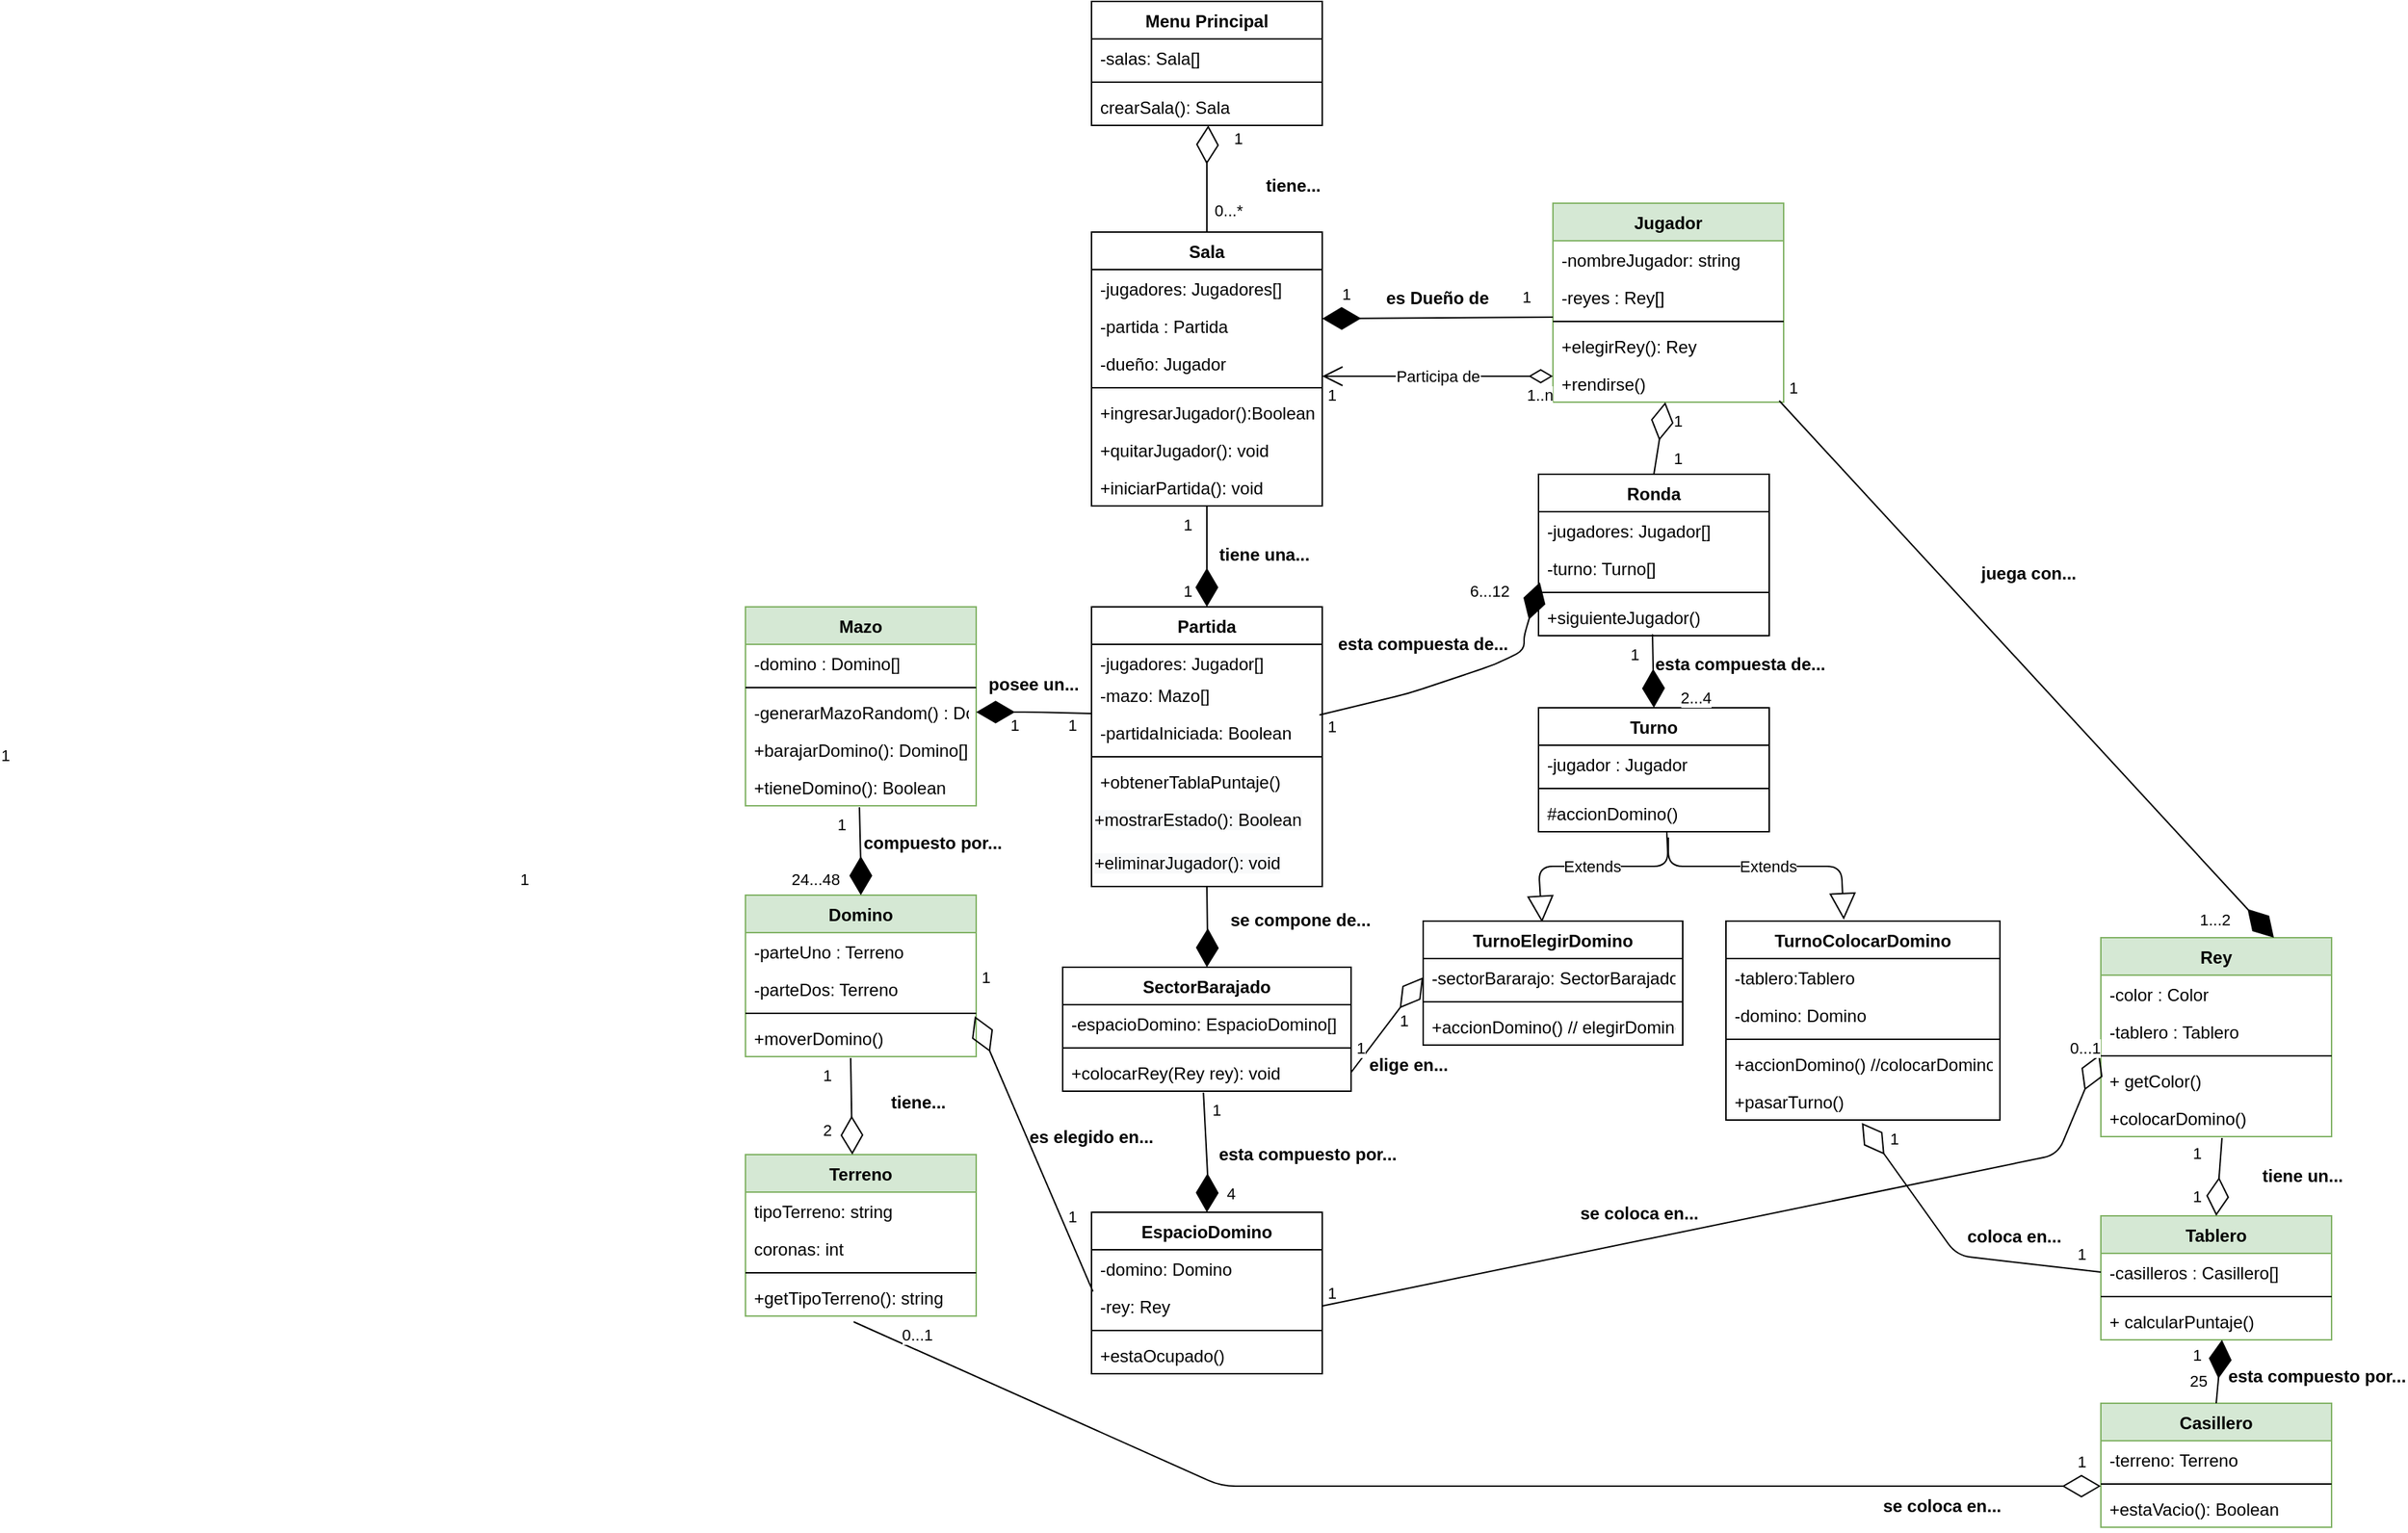 <mxfile version="14.4.3" type="device" pages="6"><diagram id="KuV_5KP9sOC4Y28klqq5" name="DiagramaClases"><mxGraphModel dx="1936" dy="1726" grid="1" gridSize="10" guides="1" tooltips="1" connect="1" arrows="1" fold="1" page="1" pageScale="1" pageWidth="850" pageHeight="1100" math="0" shadow="0"><root><mxCell id="0"/><mxCell id="1" parent="0"/><mxCell id="2_Eyo7w_1STOBuN21hWx-1" value="Domino" style="swimlane;fontStyle=1;align=center;verticalAlign=top;childLayout=stackLayout;horizontal=1;startSize=26;horizontalStack=0;resizeParent=1;resizeParentMax=0;resizeLast=0;collapsible=1;marginBottom=0;fillColor=#d5e8d4;strokeColor=#82b366;" parent="1" vertex="1"><mxGeometry x="40" y="180" width="160" height="112" as="geometry"/></mxCell><mxCell id="2_Eyo7w_1STOBuN21hWx-2" value="-parteUno : Terreno" style="text;strokeColor=none;fillColor=none;align=left;verticalAlign=top;spacingLeft=4;spacingRight=4;overflow=hidden;rotatable=0;points=[[0,0.5],[1,0.5]];portConstraint=eastwest;" parent="2_Eyo7w_1STOBuN21hWx-1" vertex="1"><mxGeometry y="26" width="160" height="26" as="geometry"/></mxCell><mxCell id="yd41BrA-gh4_vi07hVKu-1" value="-parteDos: Terreno" style="text;strokeColor=none;fillColor=none;align=left;verticalAlign=top;spacingLeft=4;spacingRight=4;overflow=hidden;rotatable=0;points=[[0,0.5],[1,0.5]];portConstraint=eastwest;" parent="2_Eyo7w_1STOBuN21hWx-1" vertex="1"><mxGeometry y="52" width="160" height="26" as="geometry"/></mxCell><mxCell id="2_Eyo7w_1STOBuN21hWx-3" value="" style="line;strokeWidth=1;fillColor=none;align=left;verticalAlign=middle;spacingTop=-1;spacingLeft=3;spacingRight=3;rotatable=0;labelPosition=right;points=[];portConstraint=eastwest;" parent="2_Eyo7w_1STOBuN21hWx-1" vertex="1"><mxGeometry y="78" width="160" height="8" as="geometry"/></mxCell><mxCell id="2_Eyo7w_1STOBuN21hWx-4" value="+moverDomino()&#10;" style="text;strokeColor=none;fillColor=none;align=left;verticalAlign=top;spacingLeft=4;spacingRight=4;overflow=hidden;rotatable=0;points=[[0,0.5],[1,0.5]];portConstraint=eastwest;" parent="2_Eyo7w_1STOBuN21hWx-1" vertex="1"><mxGeometry y="86" width="160" height="26" as="geometry"/></mxCell><mxCell id="4Z4mTDi5kLFsqpVCxoKv-1" value="Tablero" style="swimlane;fontStyle=1;align=center;verticalAlign=top;childLayout=stackLayout;horizontal=1;startSize=26;horizontalStack=0;resizeParent=1;resizeParentMax=0;resizeLast=0;collapsible=1;marginBottom=0;fillColor=#d5e8d4;strokeColor=#82b366;" parent="1" vertex="1"><mxGeometry x="980" y="402.5" width="160" height="86" as="geometry"/></mxCell><mxCell id="4Z4mTDi5kLFsqpVCxoKv-2" value="-casilleros : Casillero[]" style="text;strokeColor=none;fillColor=none;align=left;verticalAlign=top;spacingLeft=4;spacingRight=4;overflow=hidden;rotatable=0;points=[[0,0.5],[1,0.5]];portConstraint=eastwest;" parent="4Z4mTDi5kLFsqpVCxoKv-1" vertex="1"><mxGeometry y="26" width="160" height="26" as="geometry"/></mxCell><mxCell id="4Z4mTDi5kLFsqpVCxoKv-4" value="" style="line;strokeWidth=1;fillColor=none;align=left;verticalAlign=middle;spacingTop=-1;spacingLeft=3;spacingRight=3;rotatable=0;labelPosition=right;points=[];portConstraint=eastwest;" parent="4Z4mTDi5kLFsqpVCxoKv-1" vertex="1"><mxGeometry y="52" width="160" height="8" as="geometry"/></mxCell><mxCell id="4Z4mTDi5kLFsqpVCxoKv-5" value="+ calcularPuntaje()" style="text;strokeColor=none;fillColor=none;align=left;verticalAlign=top;spacingLeft=4;spacingRight=4;overflow=hidden;rotatable=0;points=[[0,0.5],[1,0.5]];portConstraint=eastwest;" parent="4Z4mTDi5kLFsqpVCxoKv-1" vertex="1"><mxGeometry y="60" width="160" height="26" as="geometry"/></mxCell><mxCell id="IVnZusQL6a7Zm7D5VMt5-2" value="Rey" style="swimlane;fontStyle=1;align=center;verticalAlign=top;childLayout=stackLayout;horizontal=1;startSize=26;horizontalStack=0;resizeParent=1;resizeParentMax=0;resizeLast=0;collapsible=1;marginBottom=0;fillColor=#d5e8d4;strokeColor=#82b366;" parent="1" vertex="1"><mxGeometry x="980" y="209.5" width="160" height="138" as="geometry"/></mxCell><mxCell id="IVnZusQL6a7Zm7D5VMt5-3" value="-color : Color" style="text;strokeColor=none;fillColor=none;align=left;verticalAlign=top;spacingLeft=4;spacingRight=4;overflow=hidden;rotatable=0;points=[[0,0.5],[1,0.5]];portConstraint=eastwest;" parent="IVnZusQL6a7Zm7D5VMt5-2" vertex="1"><mxGeometry y="26" width="160" height="26" as="geometry"/></mxCell><mxCell id="chewDs23uVSeiwVYQkYg-18" value="-tablero : Tablero" style="text;strokeColor=none;fillColor=none;align=left;verticalAlign=top;spacingLeft=4;spacingRight=4;overflow=hidden;rotatable=0;points=[[0,0.5],[1,0.5]];portConstraint=eastwest;" parent="IVnZusQL6a7Zm7D5VMt5-2" vertex="1"><mxGeometry y="52" width="160" height="26" as="geometry"/></mxCell><mxCell id="IVnZusQL6a7Zm7D5VMt5-4" value="" style="line;strokeWidth=1;fillColor=none;align=left;verticalAlign=middle;spacingTop=-1;spacingLeft=3;spacingRight=3;rotatable=0;labelPosition=right;points=[];portConstraint=eastwest;" parent="IVnZusQL6a7Zm7D5VMt5-2" vertex="1"><mxGeometry y="78" width="160" height="8" as="geometry"/></mxCell><mxCell id="IVnZusQL6a7Zm7D5VMt5-5" value="+ getColor()" style="text;strokeColor=none;fillColor=none;align=left;verticalAlign=top;spacingLeft=4;spacingRight=4;overflow=hidden;rotatable=0;points=[[0,0.5],[1,0.5]];portConstraint=eastwest;" parent="IVnZusQL6a7Zm7D5VMt5-2" vertex="1"><mxGeometry y="86" width="160" height="26" as="geometry"/></mxCell><mxCell id="ZTpM5N0s4w7Glx8zEcHS-23" value="+colocarDomino()" style="text;strokeColor=none;fillColor=none;align=left;verticalAlign=top;spacingLeft=4;spacingRight=4;overflow=hidden;rotatable=0;points=[[0,0.5],[1,0.5]];portConstraint=eastwest;" parent="IVnZusQL6a7Zm7D5VMt5-2" vertex="1"><mxGeometry y="112" width="160" height="26" as="geometry"/></mxCell><mxCell id="chewDs23uVSeiwVYQkYg-1" value="Casillero" style="swimlane;fontStyle=1;align=center;verticalAlign=top;childLayout=stackLayout;horizontal=1;startSize=26;horizontalStack=0;resizeParent=1;resizeParentMax=0;resizeLast=0;collapsible=1;marginBottom=0;fillColor=#d5e8d4;strokeColor=#82b366;" parent="1" vertex="1"><mxGeometry x="980" y="532.5" width="160" height="86" as="geometry"/></mxCell><mxCell id="chewDs23uVSeiwVYQkYg-6" value="-terreno: Terreno" style="text;strokeColor=none;fillColor=none;align=left;verticalAlign=top;spacingLeft=4;spacingRight=4;overflow=hidden;rotatable=0;points=[[0,0.5],[1,0.5]];portConstraint=eastwest;" parent="chewDs23uVSeiwVYQkYg-1" vertex="1"><mxGeometry y="26" width="160" height="26" as="geometry"/></mxCell><mxCell id="chewDs23uVSeiwVYQkYg-3" value="" style="line;strokeWidth=1;fillColor=none;align=left;verticalAlign=middle;spacingTop=-1;spacingLeft=3;spacingRight=3;rotatable=0;labelPosition=right;points=[];portConstraint=eastwest;" parent="chewDs23uVSeiwVYQkYg-1" vertex="1"><mxGeometry y="52" width="160" height="8" as="geometry"/></mxCell><mxCell id="chewDs23uVSeiwVYQkYg-4" value="+estaVacio(): Boolean" style="text;strokeColor=none;fillColor=none;align=left;verticalAlign=top;spacingLeft=4;spacingRight=4;overflow=hidden;rotatable=0;points=[[0,0.5],[1,0.5]];portConstraint=eastwest;" parent="chewDs23uVSeiwVYQkYg-1" vertex="1"><mxGeometry y="60" width="160" height="26" as="geometry"/></mxCell><mxCell id="chewDs23uVSeiwVYQkYg-7" value="Terreno" style="swimlane;fontStyle=1;align=center;verticalAlign=top;childLayout=stackLayout;horizontal=1;startSize=26;horizontalStack=0;resizeParent=1;resizeParentMax=0;resizeLast=0;collapsible=1;marginBottom=0;fillColor=#d5e8d4;strokeColor=#82b366;" parent="1" vertex="1"><mxGeometry x="40" y="360" width="160" height="112" as="geometry"/></mxCell><mxCell id="chewDs23uVSeiwVYQkYg-8" value="tipoTerreno: string" style="text;strokeColor=none;fillColor=none;align=left;verticalAlign=top;spacingLeft=4;spacingRight=4;overflow=hidden;rotatable=0;points=[[0,0.5],[1,0.5]];portConstraint=eastwest;" parent="chewDs23uVSeiwVYQkYg-7" vertex="1"><mxGeometry y="26" width="160" height="26" as="geometry"/></mxCell><mxCell id="ZTpM5N0s4w7Glx8zEcHS-5" value="coronas: int" style="text;strokeColor=none;fillColor=none;align=left;verticalAlign=top;spacingLeft=4;spacingRight=4;overflow=hidden;rotatable=0;points=[[0,0.5],[1,0.5]];portConstraint=eastwest;" parent="chewDs23uVSeiwVYQkYg-7" vertex="1"><mxGeometry y="52" width="160" height="26" as="geometry"/></mxCell><mxCell id="chewDs23uVSeiwVYQkYg-10" value="" style="line;strokeWidth=1;fillColor=none;align=left;verticalAlign=middle;spacingTop=-1;spacingLeft=3;spacingRight=3;rotatable=0;labelPosition=right;points=[];portConstraint=eastwest;" parent="chewDs23uVSeiwVYQkYg-7" vertex="1"><mxGeometry y="78" width="160" height="8" as="geometry"/></mxCell><mxCell id="chewDs23uVSeiwVYQkYg-11" value="+getTipoTerreno(): string" style="text;strokeColor=none;fillColor=none;align=left;verticalAlign=top;spacingLeft=4;spacingRight=4;overflow=hidden;rotatable=0;points=[[0,0.5],[1,0.5]];portConstraint=eastwest;" parent="chewDs23uVSeiwVYQkYg-7" vertex="1"><mxGeometry y="86" width="160" height="26" as="geometry"/></mxCell><mxCell id="chewDs23uVSeiwVYQkYg-13" value="Jugador" style="swimlane;fontStyle=1;align=center;verticalAlign=top;childLayout=stackLayout;horizontal=1;startSize=26;horizontalStack=0;resizeParent=1;resizeParentMax=0;resizeLast=0;collapsible=1;marginBottom=0;fillColor=#d5e8d4;strokeColor=#82b366;" parent="1" vertex="1"><mxGeometry x="600" y="-300" width="160" height="138" as="geometry"/></mxCell><mxCell id="chewDs23uVSeiwVYQkYg-14" value="-nombreJugador: string " style="text;strokeColor=none;fillColor=none;align=left;verticalAlign=top;spacingLeft=4;spacingRight=4;overflow=hidden;rotatable=0;points=[[0,0.5],[1,0.5]];portConstraint=eastwest;" parent="chewDs23uVSeiwVYQkYg-13" vertex="1"><mxGeometry y="26" width="160" height="26" as="geometry"/></mxCell><mxCell id="chewDs23uVSeiwVYQkYg-17" value="-reyes : Rey[] " style="text;strokeColor=none;fillColor=none;align=left;verticalAlign=top;spacingLeft=4;spacingRight=4;overflow=hidden;rotatable=0;points=[[0,0.5],[1,0.5]];portConstraint=eastwest;" parent="chewDs23uVSeiwVYQkYg-13" vertex="1"><mxGeometry y="52" width="160" height="26" as="geometry"/></mxCell><mxCell id="chewDs23uVSeiwVYQkYg-15" value="" style="line;strokeWidth=1;fillColor=none;align=left;verticalAlign=middle;spacingTop=-1;spacingLeft=3;spacingRight=3;rotatable=0;labelPosition=right;points=[];portConstraint=eastwest;" parent="chewDs23uVSeiwVYQkYg-13" vertex="1"><mxGeometry y="78" width="160" height="8" as="geometry"/></mxCell><mxCell id="ZTpM5N0s4w7Glx8zEcHS-24" value="+elegirRey(): Rey" style="text;strokeColor=none;fillColor=none;align=left;verticalAlign=top;spacingLeft=4;spacingRight=4;overflow=hidden;rotatable=0;points=[[0,0.5],[1,0.5]];portConstraint=eastwest;" parent="chewDs23uVSeiwVYQkYg-13" vertex="1"><mxGeometry y="86" width="160" height="26" as="geometry"/></mxCell><mxCell id="k0JgMos1GqSdEg9v65yC-19" value="+rendirse()" style="text;strokeColor=none;fillColor=none;align=left;verticalAlign=top;spacingLeft=4;spacingRight=4;overflow=hidden;rotatable=0;points=[[0,0.5],[1,0.5]];portConstraint=eastwest;" parent="chewDs23uVSeiwVYQkYg-13" vertex="1"><mxGeometry y="112" width="160" height="26" as="geometry"/></mxCell><mxCell id="k0JgMos1GqSdEg9v65yC-24" value="" style="endArrow=diamondThin;endFill=1;endSize=24;html=1;entryX=0;entryY=1.038;entryDx=0;entryDy=0;entryPerimeter=0;exitX=0;exitY=1.038;exitDx=0;exitDy=0;exitPerimeter=0;" parent="chewDs23uVSeiwVYQkYg-13" source="chewDs23uVSeiwVYQkYg-17" edge="1"><mxGeometry width="160" relative="1" as="geometry"><mxPoint x="10" y="80" as="sourcePoint"/><mxPoint x="-160" y="80" as="targetPoint"/></mxGeometry></mxCell><mxCell id="chewDs23uVSeiwVYQkYg-19" value="" style="endArrow=diamondThin;endFill=1;endSize=24;html=1;entryX=0.525;entryY=1;entryDx=0;entryDy=0;exitX=0.5;exitY=0;exitDx=0;exitDy=0;entryPerimeter=0;" parent="1" source="chewDs23uVSeiwVYQkYg-1" target="4Z4mTDi5kLFsqpVCxoKv-5" edge="1"><mxGeometry width="160" relative="1" as="geometry"><mxPoint x="980" y="66.5" as="sourcePoint"/><mxPoint x="880" y="66.5" as="targetPoint"/><Array as="points"/></mxGeometry></mxCell><mxCell id="xcDtAoRsEWh64KCgIT7W-1" value="" style="endArrow=diamondThin;endFill=0;endSize=24;html=1;exitX=0.525;exitY=1.038;exitDx=0;exitDy=0;exitPerimeter=0;entryX=0.5;entryY=0;entryDx=0;entryDy=0;" parent="1" source="ZTpM5N0s4w7Glx8zEcHS-23" target="4Z4mTDi5kLFsqpVCxoKv-1" edge="1"><mxGeometry width="160" relative="1" as="geometry"><mxPoint x="820" y="-199.5" as="sourcePoint"/><mxPoint x="759" y="406.5" as="targetPoint"/></mxGeometry></mxCell><mxCell id="fh1y3cduZatrOfhbFXoz-1" value="Partida" style="swimlane;fontStyle=1;align=center;verticalAlign=top;childLayout=stackLayout;horizontal=1;startSize=26;horizontalStack=0;resizeParent=1;resizeParentMax=0;resizeLast=0;collapsible=1;marginBottom=0;" parent="1" vertex="1"><mxGeometry x="280" y="-20" width="160" height="194" as="geometry"/></mxCell><mxCell id="fh1y3cduZatrOfhbFXoz-2" value="-jugadores: Jugador[]" style="text;strokeColor=none;fillColor=none;align=left;verticalAlign=top;spacingLeft=4;spacingRight=4;overflow=hidden;rotatable=0;points=[[0,0.5],[1,0.5]];portConstraint=eastwest;" parent="fh1y3cduZatrOfhbFXoz-1" vertex="1"><mxGeometry y="26" width="160" height="22" as="geometry"/></mxCell><mxCell id="ZTpM5N0s4w7Glx8zEcHS-6" value="-mazo: Mazo[]" style="text;strokeColor=none;fillColor=none;align=left;verticalAlign=top;spacingLeft=4;spacingRight=4;overflow=hidden;rotatable=0;points=[[0,0.5],[1,0.5]];portConstraint=eastwest;" parent="fh1y3cduZatrOfhbFXoz-1" vertex="1"><mxGeometry y="48" width="160" height="26" as="geometry"/></mxCell><mxCell id="k0JgMos1GqSdEg9v65yC-12" value="-partidaIniciada: Boolean" style="text;strokeColor=none;fillColor=none;align=left;verticalAlign=top;spacingLeft=4;spacingRight=4;overflow=hidden;rotatable=0;points=[[0,0.5],[1,0.5]];portConstraint=eastwest;" parent="fh1y3cduZatrOfhbFXoz-1" vertex="1"><mxGeometry y="74" width="160" height="26" as="geometry"/></mxCell><mxCell id="fh1y3cduZatrOfhbFXoz-4" value="" style="line;strokeWidth=1;fillColor=none;align=left;verticalAlign=middle;spacingTop=-1;spacingLeft=3;spacingRight=3;rotatable=0;labelPosition=right;points=[];portConstraint=eastwest;" parent="fh1y3cduZatrOfhbFXoz-1" vertex="1"><mxGeometry y="100" width="160" height="8" as="geometry"/></mxCell><mxCell id="fh1y3cduZatrOfhbFXoz-5" value="+obtenerTablaPuntaje()" style="text;strokeColor=none;fillColor=none;align=left;verticalAlign=top;spacingLeft=4;spacingRight=4;overflow=hidden;rotatable=0;points=[[0,0.5],[1,0.5]];portConstraint=eastwest;" parent="fh1y3cduZatrOfhbFXoz-1" vertex="1"><mxGeometry y="108" width="160" height="26" as="geometry"/></mxCell><mxCell id="k0JgMos1GqSdEg9v65yC-13" value="&lt;span style=&quot;color: rgb(0 , 0 , 0) ; font-family: &amp;#34;helvetica&amp;#34; ; font-size: 12px ; font-style: normal ; font-weight: 400 ; letter-spacing: normal ; text-align: left ; text-indent: 0px ; text-transform: none ; word-spacing: 0px ; background-color: rgb(248 , 249 , 250) ; display: inline ; float: none&quot;&gt;+mostrarEstado(): Boolean&lt;/span&gt;" style="text;whiteSpace=wrap;html=1;" parent="fh1y3cduZatrOfhbFXoz-1" vertex="1"><mxGeometry y="134" width="160" height="30" as="geometry"/></mxCell><mxCell id="k0JgMos1GqSdEg9v65yC-20" value="&lt;span style=&quot;color: rgb(0 , 0 , 0) ; font-family: &amp;#34;helvetica&amp;#34; ; font-size: 12px ; font-style: normal ; font-weight: 400 ; letter-spacing: normal ; text-align: left ; text-indent: 0px ; text-transform: none ; word-spacing: 0px ; background-color: rgb(248 , 249 , 250) ; display: inline ; float: none&quot;&gt;+eliminarJugador(): void&lt;br&gt;&lt;/span&gt;" style="text;whiteSpace=wrap;html=1;" parent="fh1y3cduZatrOfhbFXoz-1" vertex="1"><mxGeometry y="164" width="160" height="30" as="geometry"/></mxCell><mxCell id="fh1y3cduZatrOfhbFXoz-12" value="Turno" style="swimlane;fontStyle=1;align=center;verticalAlign=top;childLayout=stackLayout;horizontal=1;startSize=26;horizontalStack=0;resizeParent=1;resizeParentMax=0;resizeLast=0;collapsible=1;marginBottom=0;" parent="1" vertex="1"><mxGeometry x="590" y="50" width="160" height="86" as="geometry"/></mxCell><mxCell id="fh1y3cduZatrOfhbFXoz-13" value="-jugador : Jugador" style="text;strokeColor=none;fillColor=none;align=left;verticalAlign=top;spacingLeft=4;spacingRight=4;overflow=hidden;rotatable=0;points=[[0,0.5],[1,0.5]];portConstraint=eastwest;" parent="fh1y3cduZatrOfhbFXoz-12" vertex="1"><mxGeometry y="26" width="160" height="26" as="geometry"/></mxCell><mxCell id="fh1y3cduZatrOfhbFXoz-14" value="" style="line;strokeWidth=1;fillColor=none;align=left;verticalAlign=middle;spacingTop=-1;spacingLeft=3;spacingRight=3;rotatable=0;labelPosition=right;points=[];portConstraint=eastwest;" parent="fh1y3cduZatrOfhbFXoz-12" vertex="1"><mxGeometry y="52" width="160" height="8" as="geometry"/></mxCell><mxCell id="fh1y3cduZatrOfhbFXoz-15" value="#accionDomino()" style="text;strokeColor=none;fillColor=none;align=left;verticalAlign=top;spacingLeft=4;spacingRight=4;overflow=hidden;rotatable=0;points=[[0,0.5],[1,0.5]];portConstraint=eastwest;" parent="fh1y3cduZatrOfhbFXoz-12" vertex="1"><mxGeometry y="60" width="160" height="26" as="geometry"/></mxCell><mxCell id="ZTpM5N0s4w7Glx8zEcHS-11" value="Mazo" style="swimlane;fontStyle=1;align=center;verticalAlign=top;childLayout=stackLayout;horizontal=1;startSize=26;horizontalStack=0;resizeParent=1;resizeParentMax=0;resizeLast=0;collapsible=1;marginBottom=0;fillColor=#d5e8d4;strokeColor=#82b366;" parent="1" vertex="1"><mxGeometry x="40" y="-20" width="160" height="138" as="geometry"/></mxCell><mxCell id="ZTpM5N0s4w7Glx8zEcHS-12" value="-domino : Domino[]" style="text;strokeColor=none;fillColor=none;align=left;verticalAlign=top;spacingLeft=4;spacingRight=4;overflow=hidden;rotatable=0;points=[[0,0.5],[1,0.5]];portConstraint=eastwest;" parent="ZTpM5N0s4w7Glx8zEcHS-11" vertex="1"><mxGeometry y="26" width="160" height="26" as="geometry"/></mxCell><mxCell id="ZTpM5N0s4w7Glx8zEcHS-13" value="" style="line;strokeWidth=1;fillColor=none;align=left;verticalAlign=middle;spacingTop=-1;spacingLeft=3;spacingRight=3;rotatable=0;labelPosition=right;points=[];portConstraint=eastwest;" parent="ZTpM5N0s4w7Glx8zEcHS-11" vertex="1"><mxGeometry y="52" width="160" height="8" as="geometry"/></mxCell><mxCell id="ZTpM5N0s4w7Glx8zEcHS-14" value="-generarMazoRandom() : Domino[]" style="text;strokeColor=none;fillColor=none;align=left;verticalAlign=top;spacingLeft=4;spacingRight=4;overflow=hidden;rotatable=0;points=[[0,0.5],[1,0.5]];portConstraint=eastwest;" parent="ZTpM5N0s4w7Glx8zEcHS-11" vertex="1"><mxGeometry y="60" width="160" height="26" as="geometry"/></mxCell><mxCell id="ZTpM5N0s4w7Glx8zEcHS-15" value="+barajarDomino(): Domino[]" style="text;strokeColor=none;fillColor=none;align=left;verticalAlign=top;spacingLeft=4;spacingRight=4;overflow=hidden;rotatable=0;points=[[0,0.5],[1,0.5]];portConstraint=eastwest;" parent="ZTpM5N0s4w7Glx8zEcHS-11" vertex="1"><mxGeometry y="86" width="160" height="26" as="geometry"/></mxCell><mxCell id="ZTpM5N0s4w7Glx8zEcHS-16" value="+tieneDomino(): Boolean" style="text;strokeColor=none;fillColor=none;align=left;verticalAlign=top;spacingLeft=4;spacingRight=4;overflow=hidden;rotatable=0;points=[[0,0.5],[1,0.5]];portConstraint=eastwest;" parent="ZTpM5N0s4w7Glx8zEcHS-11" vertex="1"><mxGeometry y="112" width="160" height="26" as="geometry"/></mxCell><mxCell id="ZTpM5N0s4w7Glx8zEcHS-17" value="SectorBarajado" style="swimlane;fontStyle=1;align=center;verticalAlign=top;childLayout=stackLayout;horizontal=1;startSize=26;horizontalStack=0;resizeParent=1;resizeParentMax=0;resizeLast=0;collapsible=1;marginBottom=0;" parent="1" vertex="1"><mxGeometry x="260" y="230" width="200" height="86" as="geometry"/></mxCell><mxCell id="ZTpM5N0s4w7Glx8zEcHS-18" value="-espacioDomino: EspacioDomino[]" style="text;strokeColor=none;fillColor=none;align=left;verticalAlign=top;spacingLeft=4;spacingRight=4;overflow=hidden;rotatable=0;points=[[0,0.5],[1,0.5]];portConstraint=eastwest;" parent="ZTpM5N0s4w7Glx8zEcHS-17" vertex="1"><mxGeometry y="26" width="200" height="26" as="geometry"/></mxCell><mxCell id="ZTpM5N0s4w7Glx8zEcHS-19" value="" style="line;strokeWidth=1;fillColor=none;align=left;verticalAlign=middle;spacingTop=-1;spacingLeft=3;spacingRight=3;rotatable=0;labelPosition=right;points=[];portConstraint=eastwest;" parent="ZTpM5N0s4w7Glx8zEcHS-17" vertex="1"><mxGeometry y="52" width="200" height="8" as="geometry"/></mxCell><mxCell id="ZTpM5N0s4w7Glx8zEcHS-30" value="+colocarRey(Rey rey): void" style="text;strokeColor=none;fillColor=none;align=left;verticalAlign=top;spacingLeft=4;spacingRight=4;overflow=hidden;rotatable=0;points=[[0,0.5],[1,0.5]];portConstraint=eastwest;" parent="ZTpM5N0s4w7Glx8zEcHS-17" vertex="1"><mxGeometry y="60" width="200" height="26" as="geometry"/></mxCell><mxCell id="ZTpM5N0s4w7Glx8zEcHS-25" value="EspacioDomino" style="swimlane;fontStyle=1;align=center;verticalAlign=top;childLayout=stackLayout;horizontal=1;startSize=26;horizontalStack=0;resizeParent=1;resizeParentMax=0;resizeLast=0;collapsible=1;marginBottom=0;" parent="1" vertex="1"><mxGeometry x="280" y="400" width="160" height="112" as="geometry"/></mxCell><mxCell id="ZTpM5N0s4w7Glx8zEcHS-26" value="-domino: Domino" style="text;strokeColor=none;fillColor=none;align=left;verticalAlign=top;spacingLeft=4;spacingRight=4;overflow=hidden;rotatable=0;points=[[0,0.5],[1,0.5]];portConstraint=eastwest;" parent="ZTpM5N0s4w7Glx8zEcHS-25" vertex="1"><mxGeometry y="26" width="160" height="26" as="geometry"/></mxCell><mxCell id="ZTpM5N0s4w7Glx8zEcHS-29" value="-rey: Rey" style="text;strokeColor=none;fillColor=none;align=left;verticalAlign=top;spacingLeft=4;spacingRight=4;overflow=hidden;rotatable=0;points=[[0,0.5],[1,0.5]];portConstraint=eastwest;" parent="ZTpM5N0s4w7Glx8zEcHS-25" vertex="1"><mxGeometry y="52" width="160" height="26" as="geometry"/></mxCell><mxCell id="ZTpM5N0s4w7Glx8zEcHS-27" value="" style="line;strokeWidth=1;fillColor=none;align=left;verticalAlign=middle;spacingTop=-1;spacingLeft=3;spacingRight=3;rotatable=0;labelPosition=right;points=[];portConstraint=eastwest;" parent="ZTpM5N0s4w7Glx8zEcHS-25" vertex="1"><mxGeometry y="78" width="160" height="8" as="geometry"/></mxCell><mxCell id="ZTpM5N0s4w7Glx8zEcHS-28" value="+estaOcupado()" style="text;strokeColor=none;fillColor=none;align=left;verticalAlign=top;spacingLeft=4;spacingRight=4;overflow=hidden;rotatable=0;points=[[0,0.5],[1,0.5]];portConstraint=eastwest;" parent="ZTpM5N0s4w7Glx8zEcHS-25" vertex="1"><mxGeometry y="86" width="160" height="26" as="geometry"/></mxCell><mxCell id="k0JgMos1GqSdEg9v65yC-2" value="Menu Principal" style="swimlane;fontStyle=1;align=center;verticalAlign=top;childLayout=stackLayout;horizontal=1;startSize=26;horizontalStack=0;resizeParent=1;resizeParentMax=0;resizeLast=0;collapsible=1;marginBottom=0;" parent="1" vertex="1"><mxGeometry x="280" y="-440" width="160" height="86" as="geometry"/></mxCell><mxCell id="k0JgMos1GqSdEg9v65yC-3" value="-salas: Sala[]" style="text;strokeColor=none;fillColor=none;align=left;verticalAlign=top;spacingLeft=4;spacingRight=4;overflow=hidden;rotatable=0;points=[[0,0.5],[1,0.5]];portConstraint=eastwest;" parent="k0JgMos1GqSdEg9v65yC-2" vertex="1"><mxGeometry y="26" width="160" height="26" as="geometry"/></mxCell><mxCell id="k0JgMos1GqSdEg9v65yC-4" value="" style="line;strokeWidth=1;fillColor=none;align=left;verticalAlign=middle;spacingTop=-1;spacingLeft=3;spacingRight=3;rotatable=0;labelPosition=right;points=[];portConstraint=eastwest;" parent="k0JgMos1GqSdEg9v65yC-2" vertex="1"><mxGeometry y="52" width="160" height="8" as="geometry"/></mxCell><mxCell id="k0JgMos1GqSdEg9v65yC-5" value="crearSala(): Sala" style="text;strokeColor=none;fillColor=none;align=left;verticalAlign=top;spacingLeft=4;spacingRight=4;overflow=hidden;rotatable=0;points=[[0,0.5],[1,0.5]];portConstraint=eastwest;" parent="k0JgMos1GqSdEg9v65yC-2" vertex="1"><mxGeometry y="60" width="160" height="26" as="geometry"/></mxCell><mxCell id="k0JgMos1GqSdEg9v65yC-6" value="Sala" style="swimlane;fontStyle=1;align=center;verticalAlign=top;childLayout=stackLayout;horizontal=1;startSize=26;horizontalStack=0;resizeParent=1;resizeParentMax=0;resizeLast=0;collapsible=1;marginBottom=0;" parent="1" vertex="1"><mxGeometry x="280" y="-280" width="160" height="190" as="geometry"/></mxCell><mxCell id="k0JgMos1GqSdEg9v65yC-7" value="-jugadores: Jugadores[]" style="text;strokeColor=none;fillColor=none;align=left;verticalAlign=top;spacingLeft=4;spacingRight=4;overflow=hidden;rotatable=0;points=[[0,0.5],[1,0.5]];portConstraint=eastwest;" parent="k0JgMos1GqSdEg9v65yC-6" vertex="1"><mxGeometry y="26" width="160" height="26" as="geometry"/></mxCell><mxCell id="k0JgMos1GqSdEg9v65yC-10" value="-partida : Partida" style="text;strokeColor=none;fillColor=none;align=left;verticalAlign=top;spacingLeft=4;spacingRight=4;overflow=hidden;rotatable=0;points=[[0,0.5],[1,0.5]];portConstraint=eastwest;" parent="k0JgMos1GqSdEg9v65yC-6" vertex="1"><mxGeometry y="52" width="160" height="26" as="geometry"/></mxCell><mxCell id="k0JgMos1GqSdEg9v65yC-15" value="-dueño: Jugador" style="text;strokeColor=none;fillColor=none;align=left;verticalAlign=top;spacingLeft=4;spacingRight=4;overflow=hidden;rotatable=0;points=[[0,0.5],[1,0.5]];portConstraint=eastwest;" parent="k0JgMos1GqSdEg9v65yC-6" vertex="1"><mxGeometry y="78" width="160" height="26" as="geometry"/></mxCell><mxCell id="k0JgMos1GqSdEg9v65yC-8" value="" style="line;strokeWidth=1;fillColor=none;align=left;verticalAlign=middle;spacingTop=-1;spacingLeft=3;spacingRight=3;rotatable=0;labelPosition=right;points=[];portConstraint=eastwest;" parent="k0JgMos1GqSdEg9v65yC-6" vertex="1"><mxGeometry y="104" width="160" height="8" as="geometry"/></mxCell><mxCell id="k0JgMos1GqSdEg9v65yC-9" value="+ingresarJugador():Boolean" style="text;strokeColor=none;fillColor=none;align=left;verticalAlign=top;spacingLeft=4;spacingRight=4;overflow=hidden;rotatable=0;points=[[0,0.5],[1,0.5]];portConstraint=eastwest;" parent="k0JgMos1GqSdEg9v65yC-6" vertex="1"><mxGeometry y="112" width="160" height="26" as="geometry"/></mxCell><mxCell id="k0JgMos1GqSdEg9v65yC-17" value="+quitarJugador(): void" style="text;strokeColor=none;fillColor=none;align=left;verticalAlign=top;spacingLeft=4;spacingRight=4;overflow=hidden;rotatable=0;points=[[0,0.5],[1,0.5]];portConstraint=eastwest;" parent="k0JgMos1GqSdEg9v65yC-6" vertex="1"><mxGeometry y="138" width="160" height="26" as="geometry"/></mxCell><mxCell id="k0JgMos1GqSdEg9v65yC-32" value="+iniciarPartida(): void" style="text;strokeColor=none;fillColor=none;align=left;verticalAlign=top;spacingLeft=4;spacingRight=4;overflow=hidden;rotatable=0;points=[[0,0.5],[1,0.5]];portConstraint=eastwest;" parent="k0JgMos1GqSdEg9v65yC-6" vertex="1"><mxGeometry y="164" width="160" height="26" as="geometry"/></mxCell><mxCell id="k0JgMos1GqSdEg9v65yC-21" value="" style="endArrow=diamondThin;endFill=0;endSize=24;html=1;exitX=0.5;exitY=0;exitDx=0;exitDy=0;entryX=0.506;entryY=1;entryDx=0;entryDy=0;entryPerimeter=0;" parent="1" source="k0JgMos1GqSdEg9v65yC-6" target="k0JgMos1GqSdEg9v65yC-5" edge="1"><mxGeometry width="160" relative="1" as="geometry"><mxPoint x="520" y="-350" as="sourcePoint"/><mxPoint x="360" y="-350" as="targetPoint"/><Array as="points"><mxPoint x="360" y="-330"/></Array></mxGeometry></mxCell><mxCell id="k0JgMos1GqSdEg9v65yC-25" value="es Dueño de" style="text;align=center;fontStyle=1;verticalAlign=middle;spacingLeft=3;spacingRight=3;strokeColor=none;rotatable=0;points=[[0,0.5],[1,0.5]];portConstraint=eastwest;" parent="1" vertex="1"><mxGeometry x="480" y="-248" width="80" height="26" as="geometry"/></mxCell><mxCell id="k0JgMos1GqSdEg9v65yC-26" value="Participa de" style="endArrow=open;html=1;endSize=12;startArrow=diamondThin;startSize=14;startFill=0;edgeStyle=orthogonalEdgeStyle;" parent="1" edge="1"><mxGeometry relative="1" as="geometry"><mxPoint x="600" y="-180" as="sourcePoint"/><mxPoint x="440" y="-180" as="targetPoint"/></mxGeometry></mxCell><mxCell id="k0JgMos1GqSdEg9v65yC-27" value="1..n" style="edgeLabel;resizable=0;html=1;align=left;verticalAlign=top;" parent="k0JgMos1GqSdEg9v65yC-26" connectable="0" vertex="1"><mxGeometry x="-1" relative="1" as="geometry"><mxPoint x="-20" as="offset"/></mxGeometry></mxCell><mxCell id="k0JgMos1GqSdEg9v65yC-28" value="1" style="edgeLabel;resizable=0;html=1;align=right;verticalAlign=top;" parent="k0JgMos1GqSdEg9v65yC-26" connectable="0" vertex="1"><mxGeometry x="1" relative="1" as="geometry"><mxPoint x="10" as="offset"/></mxGeometry></mxCell><mxCell id="k0JgMos1GqSdEg9v65yC-30" value="" style="endArrow=diamondThin;endFill=1;endSize=24;html=1;entryX=0.5;entryY=0;entryDx=0;entryDy=0;" parent="1" target="fh1y3cduZatrOfhbFXoz-1" edge="1"><mxGeometry width="160" relative="1" as="geometry"><mxPoint x="360" y="-90" as="sourcePoint"/><mxPoint x="345" y="-48.99" as="targetPoint"/><Array as="points"><mxPoint x="360" y="-80"/></Array></mxGeometry></mxCell><mxCell id="k0JgMos1GqSdEg9v65yC-33" value="tiene una..." style="text;align=center;fontStyle=1;verticalAlign=middle;spacingLeft=3;spacingRight=3;strokeColor=none;rotatable=0;points=[[0,0.5],[1,0.5]];portConstraint=eastwest;" parent="1" vertex="1"><mxGeometry x="360" y="-70" width="80" height="26" as="geometry"/></mxCell><mxCell id="k0JgMos1GqSdEg9v65yC-34" value="" style="endArrow=diamondThin;endFill=1;endSize=24;html=1;entryX=1;entryY=0.5;entryDx=0;entryDy=0;exitX=0;exitY=0;exitDx=0;exitDy=0;exitPerimeter=0;" parent="1" source="k0JgMos1GqSdEg9v65yC-12" target="ZTpM5N0s4w7Glx8zEcHS-14" edge="1"><mxGeometry width="160" relative="1" as="geometry"><mxPoint x="250" as="sourcePoint"/><mxPoint x="250" y="70" as="targetPoint"/><Array as="points"><mxPoint x="240" y="53"/></Array></mxGeometry></mxCell><mxCell id="k0JgMos1GqSdEg9v65yC-35" value="posee un..." style="text;align=center;fontStyle=1;verticalAlign=middle;spacingLeft=3;spacingRight=3;strokeColor=none;rotatable=0;points=[[0,0.5],[1,0.5]];portConstraint=eastwest;" parent="1" vertex="1"><mxGeometry x="200" y="20" width="80" height="26" as="geometry"/></mxCell><mxCell id="k0JgMos1GqSdEg9v65yC-36" value="" style="endArrow=diamondThin;endFill=1;endSize=24;html=1;entryX=0.5;entryY=0;entryDx=0;entryDy=0;exitX=0.494;exitY=1.038;exitDx=0;exitDy=0;exitPerimeter=0;" parent="1" source="ZTpM5N0s4w7Glx8zEcHS-16" target="2_Eyo7w_1STOBuN21hWx-1" edge="1"><mxGeometry width="160" relative="1" as="geometry"><mxPoint x="160" y="161" as="sourcePoint"/><mxPoint x="80" y="160" as="targetPoint"/><Array as="points"><mxPoint x="120" y="160"/></Array></mxGeometry></mxCell><mxCell id="k0JgMos1GqSdEg9v65yC-37" value="compuesto por..." style="text;align=center;fontStyle=1;verticalAlign=middle;spacingLeft=3;spacingRight=3;strokeColor=none;rotatable=0;points=[[0,0.5],[1,0.5]];portConstraint=eastwest;" parent="1" vertex="1"><mxGeometry x="130" y="130" width="80" height="26" as="geometry"/></mxCell><mxCell id="k0JgMos1GqSdEg9v65yC-38" value="1" style="edgeLabel;resizable=0;html=1;align=right;verticalAlign=top;" parent="1" connectable="0" vertex="1"><mxGeometry x="350" y="-90" as="geometry"/></mxCell><mxCell id="k0JgMos1GqSdEg9v65yC-40" value="1" style="edgeLabel;resizable=0;html=1;align=right;verticalAlign=top;" parent="1" connectable="0" vertex="1"><mxGeometry x="350" y="-44" as="geometry"/></mxCell><mxCell id="k0JgMos1GqSdEg9v65yC-41" value="1" style="edgeLabel;resizable=0;html=1;align=right;verticalAlign=top;" parent="1" connectable="0" vertex="1"><mxGeometry x="270" y="49" as="geometry"/></mxCell><mxCell id="k0JgMos1GqSdEg9v65yC-42" value="1" style="edgeLabel;resizable=0;html=1;align=right;verticalAlign=top;" parent="1" connectable="0" vertex="1"><mxGeometry x="230" y="49" as="geometry"/></mxCell><mxCell id="k0JgMos1GqSdEg9v65yC-43" value="1" style="edgeLabel;resizable=0;html=1;align=right;verticalAlign=top;" parent="1" connectable="0" vertex="1"><mxGeometry x="110" y="118" as="geometry"/></mxCell><mxCell id="k0JgMos1GqSdEg9v65yC-44" value="24...48" style="edgeLabel;resizable=0;html=1;align=left;verticalAlign=top;" parent="1" connectable="0" vertex="1"><mxGeometry x="70" y="156" as="geometry"/></mxCell><mxCell id="k0JgMos1GqSdEg9v65yC-46" value="1" style="edgeLabel;resizable=0;html=1;align=right;verticalAlign=top;" parent="1" connectable="0" vertex="1"><mxGeometry x="100" y="292" as="geometry"/></mxCell><mxCell id="k0JgMos1GqSdEg9v65yC-47" value="2" style="edgeLabel;resizable=0;html=1;align=right;verticalAlign=top;" parent="1" connectable="0" vertex="1"><mxGeometry x="100" y="330" as="geometry"/></mxCell><mxCell id="k0JgMos1GqSdEg9v65yC-48" value="" style="endArrow=diamondThin;endFill=1;endSize=24;html=1;exitX=0.5;exitY=1;exitDx=0;exitDy=0;entryX=0.5;entryY=0;entryDx=0;entryDy=0;" parent="1" source="k0JgMos1GqSdEg9v65yC-20" target="ZTpM5N0s4w7Glx8zEcHS-17" edge="1"><mxGeometry width="160" relative="1" as="geometry"><mxPoint x="360" y="180" as="sourcePoint"/><mxPoint x="360" y="230" as="targetPoint"/><Array as="points"><mxPoint x="360.46" y="211.01"/></Array></mxGeometry></mxCell><mxCell id="k0JgMos1GqSdEg9v65yC-49" value="" style="endArrow=diamondThin;endFill=1;endSize=24;html=1;exitX=0.488;exitY=1.038;exitDx=0;exitDy=0;entryX=0.5;entryY=0;entryDx=0;entryDy=0;exitPerimeter=0;" parent="1" source="ZTpM5N0s4w7Glx8zEcHS-30" target="ZTpM5N0s4w7Glx8zEcHS-25" edge="1"><mxGeometry width="160" relative="1" as="geometry"><mxPoint x="360" y="336" as="sourcePoint"/><mxPoint x="360" y="386" as="targetPoint"/><Array as="points"><mxPoint x="360.46" y="373.01"/></Array></mxGeometry></mxCell><mxCell id="k0JgMos1GqSdEg9v65yC-68" value="" style="endArrow=diamondThin;endFill=0;endSize=24;html=1;exitX=0.006;exitY=0.115;exitDx=0;exitDy=0;entryX=0.994;entryY=0.75;entryDx=0;entryDy=0;entryPerimeter=0;exitPerimeter=0;" parent="1" source="ZTpM5N0s4w7Glx8zEcHS-29" target="2_Eyo7w_1STOBuN21hWx-3" edge="1"><mxGeometry width="160" relative="1" as="geometry"><mxPoint x="220" y="284" as="sourcePoint"/><mxPoint x="220" y="240" as="targetPoint"/><Array as="points"/></mxGeometry></mxCell><mxCell id="k0JgMos1GqSdEg9v65yC-69" value="1" style="edgeLabel;resizable=0;html=1;align=right;verticalAlign=top;" parent="1" connectable="0" vertex="1"><mxGeometry x="210" y="224" as="geometry"/></mxCell><mxCell id="k0JgMos1GqSdEg9v65yC-70" value="1" style="edgeLabel;resizable=0;html=1;align=right;verticalAlign=top;" parent="1" connectable="0" vertex="1"><mxGeometry x="270" y="390" as="geometry"/></mxCell><mxCell id="k0JgMos1GqSdEg9v65yC-71" value="1" style="edgeLabel;resizable=0;html=1;align=right;verticalAlign=top;" parent="1" connectable="0" vertex="1"><mxGeometry x="370" y="316" as="geometry"/></mxCell><mxCell id="k0JgMos1GqSdEg9v65yC-72" value="4" style="edgeLabel;resizable=0;html=1;align=right;verticalAlign=top;" parent="1" connectable="0" vertex="1"><mxGeometry x="380" y="374" as="geometry"/></mxCell><mxCell id="k0JgMos1GqSdEg9v65yC-90" value="1" style="edgeLabel;resizable=0;html=1;align=right;verticalAlign=top;" parent="1" connectable="0" vertex="1"><mxGeometry x="450" y="443" as="geometry"/></mxCell><mxCell id="k0JgMos1GqSdEg9v65yC-89" value="" style="endArrow=diamondThin;endFill=0;endSize=24;html=1;exitX=1;exitY=0.5;exitDx=0;exitDy=0;entryX=-0.006;entryY=-0.192;entryDx=0;entryDy=0;entryPerimeter=0;" parent="1" source="ZTpM5N0s4w7Glx8zEcHS-29" target="IVnZusQL6a7Zm7D5VMt5-5" edge="1"><mxGeometry width="160" relative="1" as="geometry"><mxPoint x="478.08" y="442.004" as="sourcePoint"/><mxPoint x="560" y="658.0" as="targetPoint"/><Array as="points"><mxPoint x="950" y="360"/></Array></mxGeometry></mxCell><mxCell id="k0JgMos1GqSdEg9v65yC-91" value="0...1" style="edgeLabel;resizable=0;html=1;align=right;verticalAlign=top;" parent="1" connectable="0" vertex="1"><mxGeometry x="980" y="273" as="geometry"/></mxCell><mxCell id="k0JgMos1GqSdEg9v65yC-93" value="" style="endArrow=diamondThin;endFill=1;endSize=24;html=1;entryX=0.75;entryY=0;entryDx=0;entryDy=0;exitX=0.981;exitY=0.962;exitDx=0;exitDy=0;exitPerimeter=0;" parent="1" source="k0JgMos1GqSdEg9v65yC-19" target="IVnZusQL6a7Zm7D5VMt5-2" edge="1"><mxGeometry width="160" relative="1" as="geometry"><mxPoint x="734" y="84" as="sourcePoint"/><mxPoint x="730" y="118" as="targetPoint"/><Array as="points"/></mxGeometry></mxCell><mxCell id="k0JgMos1GqSdEg9v65yC-95" value="1" style="edgeLabel;resizable=0;html=1;align=right;verticalAlign=top;" parent="1" connectable="0" vertex="1"><mxGeometry x="690" y="-162" as="geometry"/></mxCell><mxCell id="k0JgMos1GqSdEg9v65yC-96" value="1...2" style="edgeLabel;resizable=0;html=1;align=right;verticalAlign=top;" parent="1" connectable="0" vertex="1"><mxGeometry x="1070" y="183.5" as="geometry"/></mxCell><mxCell id="k0JgMos1GqSdEg9v65yC-97" value="" style="endArrow=diamondThin;endFill=0;endSize=24;html=1;exitX=0.469;exitY=1.154;exitDx=0;exitDy=0;entryX=0;entryY=0.688;entryDx=0;entryDy=0;entryPerimeter=0;exitPerimeter=0;" parent="1" source="chewDs23uVSeiwVYQkYg-11" target="chewDs23uVSeiwVYQkYg-3" edge="1"><mxGeometry width="160" relative="1" as="geometry"><mxPoint x="440.96" y="760.49" as="sourcePoint"/><mxPoint x="670" y="599.998" as="targetPoint"/><Array as="points"><mxPoint x="370" y="590"/></Array></mxGeometry></mxCell><mxCell id="k0JgMos1GqSdEg9v65yC-98" value="1" style="edgeLabel;resizable=0;html=1;align=right;verticalAlign=top;" parent="1" connectable="0" vertex="1"><mxGeometry x="1050" y="346" as="geometry"/></mxCell><mxCell id="k0JgMos1GqSdEg9v65yC-99" value="1" style="edgeLabel;resizable=0;html=1;align=right;verticalAlign=top;" parent="1" connectable="0" vertex="1"><mxGeometry x="1050" y="376" as="geometry"/></mxCell><mxCell id="k0JgMos1GqSdEg9v65yC-100" value="1" style="edgeLabel;resizable=0;html=1;align=right;verticalAlign=top;" parent="1" connectable="0" vertex="1"><mxGeometry x="1050" y="486" as="geometry"/></mxCell><mxCell id="k0JgMos1GqSdEg9v65yC-101" value="25" style="edgeLabel;resizable=0;html=1;align=right;verticalAlign=top;" parent="1" connectable="0" vertex="1"><mxGeometry x="1050" y="488.5" as="geometry"><mxPoint x="4" y="15" as="offset"/></mxGeometry></mxCell><mxCell id="k0JgMos1GqSdEg9v65yC-102" value="0...1" style="edgeLabel;resizable=0;html=1;align=right;verticalAlign=top;" parent="1" connectable="0" vertex="1"><mxGeometry x="170" y="472" as="geometry"/></mxCell><mxCell id="k0JgMos1GqSdEg9v65yC-103" value="1" style="edgeLabel;resizable=0;html=1;align=right;verticalAlign=top;" parent="1" connectable="0" vertex="1"><mxGeometry x="970" y="560" as="geometry"/></mxCell><mxCell id="k0JgMos1GqSdEg9v65yC-105" value="" style="endArrow=diamondThin;endFill=1;endSize=24;html=1;entryX=0.5;entryY=0;entryDx=0;entryDy=0;exitX=0.494;exitY=0.962;exitDx=0;exitDy=0;exitPerimeter=0;" parent="1" source="k0JgMos1GqSdEg9v65yC-144" target="fh1y3cduZatrOfhbFXoz-12" edge="1"><mxGeometry width="160" relative="1" as="geometry"><mxPoint x="578.08" y="94.002" as="sourcePoint"/><mxPoint x="641.92" y="451.26" as="targetPoint"/><Array as="points"/></mxGeometry></mxCell><mxCell id="k0JgMos1GqSdEg9v65yC-106" value="2...4" style="edgeLabel;resizable=0;html=1;align=right;verticalAlign=top;" parent="1" connectable="0" vertex="1"><mxGeometry x="710" y="30" as="geometry"/></mxCell><mxCell id="k0JgMos1GqSdEg9v65yC-107" value="1" style="edgeLabel;resizable=0;html=1;align=right;verticalAlign=top;" parent="1" connectable="0" vertex="1"><mxGeometry x="660" as="geometry"/></mxCell><mxCell id="k0JgMos1GqSdEg9v65yC-123" value="" style="endArrow=diamondThin;endFill=1;endSize=24;html=1;entryX=0.006;entryY=0.885;entryDx=0;entryDy=0;exitX=0.988;exitY=0.038;exitDx=0;exitDy=0;exitPerimeter=0;entryPerimeter=0;" parent="1" source="k0JgMos1GqSdEg9v65yC-12" target="k0JgMos1GqSdEg9v65yC-142" edge="1"><mxGeometry width="160" relative="1" as="geometry"><mxPoint x="470" y="116" as="sourcePoint"/><mxPoint x="500" y="45" as="targetPoint"/><Array as="points"><mxPoint x="500" y="40"/><mxPoint x="560" y="20"/><mxPoint x="580" y="10"/><mxPoint x="580"/></Array></mxGeometry></mxCell><mxCell id="k0JgMos1GqSdEg9v65yC-124" value="1" style="edgeLabel;resizable=0;html=1;align=right;verticalAlign=top;" parent="1" connectable="0" vertex="1"><mxGeometry x="580" y="-260" as="geometry"><mxPoint x="5" y="12" as="offset"/></mxGeometry></mxCell><mxCell id="k0JgMos1GqSdEg9v65yC-125" value="1" style="edgeLabel;resizable=0;html=1;align=right;verticalAlign=top;" parent="1" connectable="0" vertex="1"><mxGeometry x="450" y="50" as="geometry"/></mxCell><mxCell id="k0JgMos1GqSdEg9v65yC-126" value="6...12" style="edgeLabel;resizable=0;html=1;align=right;verticalAlign=top;" parent="1" connectable="0" vertex="1"><mxGeometry x="570" y="-44" as="geometry"/></mxCell><mxCell id="k0JgMos1GqSdEg9v65yC-127" value="" style="endArrow=diamondThin;endFill=0;endSize=24;html=1;exitX=0.5;exitY=0;exitDx=0;exitDy=0;" parent="1" source="k0JgMos1GqSdEg9v65yC-140" target="k0JgMos1GqSdEg9v65yC-19" edge="1"><mxGeometry width="160" relative="1" as="geometry"><mxPoint x="580" y="-20" as="sourcePoint"/><mxPoint x="829.04" y="-190.002" as="targetPoint"/><Array as="points"/></mxGeometry></mxCell><mxCell id="k0JgMos1GqSdEg9v65yC-130" value="1" style="edgeLabel;resizable=0;html=1;align=right;verticalAlign=top;" parent="1" connectable="0" vertex="1"><mxGeometry x="460" y="-250" as="geometry"/></mxCell><mxCell id="k0JgMos1GqSdEg9v65yC-131" value="1" style="edgeLabel;resizable=0;html=1;align=right;verticalAlign=top;" parent="1" connectable="0" vertex="1"><mxGeometry x="380" y="-370" as="geometry"><mxPoint x="5" y="12" as="offset"/></mxGeometry></mxCell><mxCell id="k0JgMos1GqSdEg9v65yC-132" value="0...*" style="edgeLabel;resizable=0;html=1;align=right;verticalAlign=top;" parent="1" connectable="0" vertex="1"><mxGeometry x="380" y="-320" as="geometry"><mxPoint x="5" y="12" as="offset"/></mxGeometry></mxCell><mxCell id="k0JgMos1GqSdEg9v65yC-133" value="" style="endArrow=diamondThin;endFill=0;endSize=24;html=1;exitX=0.456;exitY=1.038;exitDx=0;exitDy=0;exitPerimeter=0;entryX=0.463;entryY=0;entryDx=0;entryDy=0;entryPerimeter=0;" parent="1" source="2_Eyo7w_1STOBuN21hWx-4" target="chewDs23uVSeiwVYQkYg-7" edge="1"><mxGeometry width="160" relative="1" as="geometry"><mxPoint x="122" y="302.998" as="sourcePoint"/><mxPoint x="130" y="357" as="targetPoint"/></mxGeometry></mxCell><mxCell id="k0JgMos1GqSdEg9v65yC-140" value="Ronda" style="swimlane;fontStyle=1;align=center;verticalAlign=top;childLayout=stackLayout;horizontal=1;startSize=26;horizontalStack=0;resizeParent=1;resizeParentMax=0;resizeLast=0;collapsible=1;marginBottom=0;" parent="1" vertex="1"><mxGeometry x="590" y="-112" width="160" height="112" as="geometry"/></mxCell><mxCell id="k0JgMos1GqSdEg9v65yC-141" value="-jugadores: Jugador[]" style="text;strokeColor=none;fillColor=none;align=left;verticalAlign=top;spacingLeft=4;spacingRight=4;overflow=hidden;rotatable=0;points=[[0,0.5],[1,0.5]];portConstraint=eastwest;" parent="k0JgMos1GqSdEg9v65yC-140" vertex="1"><mxGeometry y="26" width="160" height="26" as="geometry"/></mxCell><mxCell id="k0JgMos1GqSdEg9v65yC-142" value="-turno: Turno[]" style="text;strokeColor=none;fillColor=none;align=left;verticalAlign=top;spacingLeft=4;spacingRight=4;overflow=hidden;rotatable=0;points=[[0,0.5],[1,0.5]];portConstraint=eastwest;" parent="k0JgMos1GqSdEg9v65yC-140" vertex="1"><mxGeometry y="52" width="160" height="26" as="geometry"/></mxCell><mxCell id="k0JgMos1GqSdEg9v65yC-143" value="" style="line;strokeWidth=1;fillColor=none;align=left;verticalAlign=middle;spacingTop=-1;spacingLeft=3;spacingRight=3;rotatable=0;labelPosition=right;points=[];portConstraint=eastwest;" parent="k0JgMos1GqSdEg9v65yC-140" vertex="1"><mxGeometry y="78" width="160" height="8" as="geometry"/></mxCell><mxCell id="k0JgMos1GqSdEg9v65yC-144" value="+siguienteJugador() " style="text;strokeColor=none;fillColor=none;align=left;verticalAlign=top;spacingLeft=4;spacingRight=4;overflow=hidden;rotatable=0;points=[[0,0.5],[1,0.5]];portConstraint=eastwest;" parent="k0JgMos1GqSdEg9v65yC-140" vertex="1"><mxGeometry y="86" width="160" height="26" as="geometry"/></mxCell><mxCell id="k0JgMos1GqSdEg9v65yC-145" value="1" style="edgeLabel;resizable=0;html=1;align=right;verticalAlign=top;" parent="1" connectable="0" vertex="1"><mxGeometry x="690" y="-136" as="geometry"/></mxCell><mxCell id="k0JgMos1GqSdEg9v65yC-146" value="1" style="edgeLabel;resizable=0;html=1;align=right;verticalAlign=top;" parent="1" connectable="0" vertex="1"><mxGeometry x="770" y="-185" as="geometry"/></mxCell><mxCell id="k0JgMos1GqSdEg9v65yC-147" value="Extends" style="endArrow=block;endSize=16;endFill=0;html=1;exitX=0.556;exitY=1.013;exitDx=0;exitDy=0;exitPerimeter=0;entryX=0.458;entryY=0.01;entryDx=0;entryDy=0;entryPerimeter=0;" parent="1" source="fh1y3cduZatrOfhbFXoz-15" target="k0JgMos1GqSdEg9v65yC-148" edge="1"><mxGeometry width="160" relative="1" as="geometry"><mxPoint x="480" y="200" as="sourcePoint"/><mxPoint x="640" y="200" as="targetPoint"/><Array as="points"><mxPoint x="680" y="160"/><mxPoint x="590" y="160"/></Array></mxGeometry></mxCell><mxCell id="k0JgMos1GqSdEg9v65yC-148" value="TurnoElegirDomino" style="swimlane;fontStyle=1;align=center;verticalAlign=top;childLayout=stackLayout;horizontal=1;startSize=26;horizontalStack=0;resizeParent=1;resizeParentMax=0;resizeLast=0;collapsible=1;marginBottom=0;" parent="1" vertex="1"><mxGeometry x="510" y="198" width="180" height="86" as="geometry"/></mxCell><mxCell id="k0JgMos1GqSdEg9v65yC-149" value="-sectorBararajo: SectorBarajado" style="text;strokeColor=none;fillColor=none;align=left;verticalAlign=top;spacingLeft=4;spacingRight=4;overflow=hidden;rotatable=0;points=[[0,0.5],[1,0.5]];portConstraint=eastwest;" parent="k0JgMos1GqSdEg9v65yC-148" vertex="1"><mxGeometry y="26" width="180" height="26" as="geometry"/></mxCell><mxCell id="k0JgMos1GqSdEg9v65yC-150" value="" style="line;strokeWidth=1;fillColor=none;align=left;verticalAlign=middle;spacingTop=-1;spacingLeft=3;spacingRight=3;rotatable=0;labelPosition=right;points=[];portConstraint=eastwest;" parent="k0JgMos1GqSdEg9v65yC-148" vertex="1"><mxGeometry y="52" width="180" height="8" as="geometry"/></mxCell><mxCell id="k0JgMos1GqSdEg9v65yC-151" value="+accionDomino() // elegirDomino" style="text;strokeColor=none;fillColor=none;align=left;verticalAlign=top;spacingLeft=4;spacingRight=4;overflow=hidden;rotatable=0;points=[[0,0.5],[1,0.5]];portConstraint=eastwest;" parent="k0JgMos1GqSdEg9v65yC-148" vertex="1"><mxGeometry y="60" width="180" height="26" as="geometry"/></mxCell><mxCell id="k0JgMos1GqSdEg9v65yC-152" value="TurnoColocarDomino" style="swimlane;fontStyle=1;align=center;verticalAlign=top;childLayout=stackLayout;horizontal=1;startSize=26;horizontalStack=0;resizeParent=1;resizeParentMax=0;resizeLast=0;collapsible=1;marginBottom=0;" parent="1" vertex="1"><mxGeometry x="720" y="198" width="190" height="138" as="geometry"/></mxCell><mxCell id="k0JgMos1GqSdEg9v65yC-153" value="-tablero:Tablero" style="text;strokeColor=none;fillColor=none;align=left;verticalAlign=top;spacingLeft=4;spacingRight=4;overflow=hidden;rotatable=0;points=[[0,0.5],[1,0.5]];portConstraint=eastwest;" parent="k0JgMos1GqSdEg9v65yC-152" vertex="1"><mxGeometry y="26" width="190" height="26" as="geometry"/></mxCell><mxCell id="k0JgMos1GqSdEg9v65yC-158" value="-domino: Domino" style="text;strokeColor=none;fillColor=none;align=left;verticalAlign=top;spacingLeft=4;spacingRight=4;overflow=hidden;rotatable=0;points=[[0,0.5],[1,0.5]];portConstraint=eastwest;" parent="k0JgMos1GqSdEg9v65yC-152" vertex="1"><mxGeometry y="52" width="190" height="26" as="geometry"/></mxCell><mxCell id="k0JgMos1GqSdEg9v65yC-154" value="" style="line;strokeWidth=1;fillColor=none;align=left;verticalAlign=middle;spacingTop=-1;spacingLeft=3;spacingRight=3;rotatable=0;labelPosition=right;points=[];portConstraint=eastwest;" parent="k0JgMos1GqSdEg9v65yC-152" vertex="1"><mxGeometry y="78" width="190" height="8" as="geometry"/></mxCell><mxCell id="k0JgMos1GqSdEg9v65yC-155" value="+accionDomino() //colocarDomino" style="text;strokeColor=none;fillColor=none;align=left;verticalAlign=top;spacingLeft=4;spacingRight=4;overflow=hidden;rotatable=0;points=[[0,0.5],[1,0.5]];portConstraint=eastwest;" parent="k0JgMos1GqSdEg9v65yC-152" vertex="1"><mxGeometry y="86" width="190" height="26" as="geometry"/></mxCell><mxCell id="8TzaeZ7_YubMui1CTa4s-17" value="+pasarTurno()" style="text;strokeColor=none;fillColor=none;align=left;verticalAlign=top;spacingLeft=4;spacingRight=4;overflow=hidden;rotatable=0;points=[[0,0.5],[1,0.5]];portConstraint=eastwest;" parent="k0JgMos1GqSdEg9v65yC-152" vertex="1"><mxGeometry y="112" width="190" height="26" as="geometry"/></mxCell><mxCell id="k0JgMos1GqSdEg9v65yC-156" value="Extends" style="endArrow=block;endSize=16;endFill=0;html=1;entryX=0.43;entryY=-0.007;entryDx=0;entryDy=0;entryPerimeter=0;" parent="1" target="k0JgMos1GqSdEg9v65yC-152" edge="1"><mxGeometry width="160" relative="1" as="geometry"><mxPoint x="680" y="140" as="sourcePoint"/><mxPoint x="650" y="260" as="targetPoint"/><Array as="points"><mxPoint x="680" y="160"/><mxPoint x="800" y="160"/></Array></mxGeometry></mxCell><mxCell id="k0JgMos1GqSdEg9v65yC-157" value="" style="endArrow=diamondThin;endFill=0;endSize=24;html=1;exitX=0;exitY=0.5;exitDx=0;exitDy=0;entryX=0.496;entryY=1.077;entryDx=0;entryDy=0;entryPerimeter=0;" parent="1" source="4Z4mTDi5kLFsqpVCxoKv-2" target="8TzaeZ7_YubMui1CTa4s-17" edge="1"><mxGeometry width="160" relative="1" as="geometry"><mxPoint x="450" y="475" as="sourcePoint"/><mxPoint x="989.04" y="300.508" as="targetPoint"/><Array as="points"><mxPoint x="880" y="430"/></Array></mxGeometry></mxCell><mxCell id="k0JgMos1GqSdEg9v65yC-159" value="" style="endArrow=diamondThin;endFill=0;endSize=24;html=1;exitX=1;exitY=0.5;exitDx=0;exitDy=0;entryX=0;entryY=0.5;entryDx=0;entryDy=0;" parent="1" source="ZTpM5N0s4w7Glx8zEcHS-30" target="k0JgMos1GqSdEg9v65yC-149" edge="1"><mxGeometry width="160" relative="1" as="geometry"><mxPoint x="671.92" y="486.0" as="sourcePoint"/><mxPoint x="590" y="295.01" as="targetPoint"/><Array as="points"/></mxGeometry></mxCell><mxCell id="8TzaeZ7_YubMui1CTa4s-1" value="tiene un..." style="text;align=center;fontStyle=1;verticalAlign=middle;spacingLeft=3;spacingRight=3;strokeColor=none;rotatable=0;points=[[0,0.5],[1,0.5]];portConstraint=eastwest;" parent="1" vertex="1"><mxGeometry x="1080" y="361" width="80" height="26" as="geometry"/></mxCell><mxCell id="8TzaeZ7_YubMui1CTa4s-2" value="esta compuesto por..." style="text;align=center;fontStyle=1;verticalAlign=middle;spacingLeft=3;spacingRight=3;strokeColor=none;rotatable=0;points=[[0,0.5],[1,0.5]];portConstraint=eastwest;" parent="1" vertex="1"><mxGeometry x="1090" y="500" width="80" height="26" as="geometry"/></mxCell><mxCell id="8TzaeZ7_YubMui1CTa4s-3" value="esta compuesto por..." style="text;align=center;fontStyle=1;verticalAlign=middle;spacingLeft=3;spacingRight=3;strokeColor=none;rotatable=0;points=[[0,0.5],[1,0.5]];portConstraint=eastwest;" parent="1" vertex="1"><mxGeometry x="390" y="346" width="80" height="26" as="geometry"/></mxCell><mxCell id="8TzaeZ7_YubMui1CTa4s-4" value="tiene..." style="text;align=center;fontStyle=1;verticalAlign=middle;spacingLeft=3;spacingRight=3;strokeColor=none;rotatable=0;points=[[0,0.5],[1,0.5]];portConstraint=eastwest;" parent="1" vertex="1"><mxGeometry x="120" y="310" width="80" height="26" as="geometry"/></mxCell><mxCell id="8TzaeZ7_YubMui1CTa4s-5" value="se compone de..." style="text;align=center;fontStyle=1;verticalAlign=middle;spacingLeft=3;spacingRight=3;strokeColor=none;rotatable=0;points=[[0,0.5],[1,0.5]];portConstraint=eastwest;" parent="1" vertex="1"><mxGeometry x="385" y="183.5" width="80" height="26" as="geometry"/></mxCell><mxCell id="8TzaeZ7_YubMui1CTa4s-6" value="se coloca en..." style="text;align=center;fontStyle=1;verticalAlign=middle;spacingLeft=3;spacingRight=3;strokeColor=none;rotatable=0;points=[[0,0.5],[1,0.5]];portConstraint=eastwest;" parent="1" vertex="1"><mxGeometry x="830" y="590" width="80" height="26" as="geometry"/></mxCell><mxCell id="8TzaeZ7_YubMui1CTa4s-7" value="coloca en..." style="text;align=center;fontStyle=1;verticalAlign=middle;spacingLeft=3;spacingRight=3;strokeColor=none;rotatable=0;points=[[0,0.5],[1,0.5]];portConstraint=eastwest;" parent="1" vertex="1"><mxGeometry x="880" y="403" width="80" height="26" as="geometry"/></mxCell><mxCell id="8TzaeZ7_YubMui1CTa4s-8" value="se coloca en..." style="text;align=center;fontStyle=1;verticalAlign=middle;spacingLeft=3;spacingRight=3;strokeColor=none;rotatable=0;points=[[0,0.5],[1,0.5]];portConstraint=eastwest;" parent="1" vertex="1"><mxGeometry x="620" y="387" width="80" height="26" as="geometry"/></mxCell><mxCell id="8TzaeZ7_YubMui1CTa4s-9" value="elige en..." style="text;align=center;fontStyle=1;verticalAlign=middle;spacingLeft=3;spacingRight=3;strokeColor=none;rotatable=0;points=[[0,0.5],[1,0.5]];portConstraint=eastwest;" parent="1" vertex="1"><mxGeometry x="460" y="284" width="80" height="26" as="geometry"/></mxCell><mxCell id="8TzaeZ7_YubMui1CTa4s-11" value="1" style="edgeLabel;resizable=0;html=1;align=right;verticalAlign=top;" parent="1" connectable="0" vertex="1"><mxGeometry x="840" y="336" as="geometry"/></mxCell><mxCell id="8TzaeZ7_YubMui1CTa4s-12" value="1" style="edgeLabel;resizable=0;html=1;align=right;verticalAlign=top;" parent="1" connectable="0" vertex="1"><mxGeometry x="970" y="416" as="geometry"/></mxCell><mxCell id="8TzaeZ7_YubMui1CTa4s-13" value="1" style="edgeLabel;resizable=0;html=1;align=right;verticalAlign=top;" parent="1" connectable="0" vertex="1"><mxGeometry x="470" y="273" as="geometry"/></mxCell><mxCell id="8TzaeZ7_YubMui1CTa4s-14" value="1" style="edgeLabel;resizable=0;html=1;align=right;verticalAlign=top;" parent="1" connectable="0" vertex="1"><mxGeometry x="-110" y="156" as="geometry"/></mxCell><mxCell id="8TzaeZ7_YubMui1CTa4s-15" value="1" style="edgeLabel;resizable=0;html=1;align=right;verticalAlign=top;" parent="1" connectable="0" vertex="1"><mxGeometry x="-470" y="70" as="geometry"/></mxCell><mxCell id="8TzaeZ7_YubMui1CTa4s-16" value="1" style="edgeLabel;resizable=0;html=1;align=right;verticalAlign=top;" parent="1" connectable="0" vertex="1"><mxGeometry x="500" y="254" as="geometry"/></mxCell><mxCell id="8TzaeZ7_YubMui1CTa4s-18" value="es elegido en..." style="text;align=center;fontStyle=1;verticalAlign=middle;spacingLeft=3;spacingRight=3;strokeColor=none;rotatable=0;points=[[0,0.5],[1,0.5]];portConstraint=eastwest;" parent="1" vertex="1"><mxGeometry x="240" y="334" width="80" height="26" as="geometry"/></mxCell><mxCell id="8TzaeZ7_YubMui1CTa4s-19" value="esta compuesta de..." style="text;align=center;fontStyle=1;verticalAlign=middle;spacingLeft=3;spacingRight=3;strokeColor=none;rotatable=0;points=[[0,0.5],[1,0.5]];portConstraint=eastwest;" parent="1" vertex="1"><mxGeometry x="490" width="40" height="10" as="geometry"/></mxCell><mxCell id="8TzaeZ7_YubMui1CTa4s-20" value="esta compuesta de..." style="text;align=center;fontStyle=1;verticalAlign=middle;spacingLeft=3;spacingRight=3;strokeColor=none;rotatable=0;points=[[0,0.5],[1,0.5]];portConstraint=eastwest;" parent="1" vertex="1"><mxGeometry x="690" y="6" width="80" height="26" as="geometry"/></mxCell><mxCell id="8TzaeZ7_YubMui1CTa4s-21" value="juega con..." style="text;align=center;fontStyle=1;verticalAlign=middle;spacingLeft=3;spacingRight=3;strokeColor=none;rotatable=0;points=[[0,0.5],[1,0.5]];portConstraint=eastwest;" parent="1" vertex="1"><mxGeometry x="890" y="-57" width="80" height="26" as="geometry"/></mxCell><mxCell id="8TzaeZ7_YubMui1CTa4s-28" value="tiene..." style="text;align=center;fontStyle=1;verticalAlign=middle;spacingLeft=3;spacingRight=3;strokeColor=none;rotatable=0;points=[[0,0.5],[1,0.5]];portConstraint=eastwest;" parent="1" vertex="1"><mxGeometry x="380" y="-326" width="80" height="26" as="geometry"/></mxCell></root></mxGraphModel></diagram><diagram id="pKgOO8LcyuA-nSDfrybU" name="NombreClases"><mxGraphModel dx="1326" dy="626" grid="1" gridSize="10" guides="1" tooltips="1" connect="1" arrows="1" fold="1" page="1" pageScale="1" pageWidth="850" pageHeight="1100" math="0" shadow="0"><root><mxCell id="Ttz04GHBdAm04Qfwg5fF-0"/><mxCell id="Ttz04GHBdAm04Qfwg5fF-1" parent="Ttz04GHBdAm04Qfwg5fF-0"/><mxCell id="Ttz04GHBdAm04Qfwg5fF-2" value="Domino" style="html=1;" parent="Ttz04GHBdAm04Qfwg5fF-1" vertex="1"><mxGeometry x="30" y="40" width="130" height="50" as="geometry"/></mxCell><mxCell id="Ttz04GHBdAm04Qfwg5fF-3" value="Tablero" style="html=1;" parent="Ttz04GHBdAm04Qfwg5fF-1" vertex="1"><mxGeometry x="30" y="90" width="130" height="50" as="geometry"/></mxCell><mxCell id="Ttz04GHBdAm04Qfwg5fF-4" value="Rey" style="html=1;" parent="Ttz04GHBdAm04Qfwg5fF-1" vertex="1"><mxGeometry x="30" y="390" width="130" height="50" as="geometry"/></mxCell><mxCell id="Ttz04GHBdAm04Qfwg5fF-5" value="Terreno" style="html=1;" parent="Ttz04GHBdAm04Qfwg5fF-1" vertex="1"><mxGeometry x="30" y="190" width="130" height="50" as="geometry"/></mxCell><mxCell id="Ttz04GHBdAm04Qfwg5fF-6" value="Ronda" style="html=1;" parent="Ttz04GHBdAm04Qfwg5fF-1" vertex="1"><mxGeometry x="30" y="240" width="130" height="50" as="geometry"/></mxCell><mxCell id="nqVF_PjqD_Zbd4ZLmaG4-1" value="Casillero" style="html=1;" parent="Ttz04GHBdAm04Qfwg5fF-1" vertex="1"><mxGeometry x="30" y="140" width="130" height="50" as="geometry"/></mxCell><mxCell id="0-2g52IA_2Calkv8idyF-0" value="Turno" style="html=1;" parent="Ttz04GHBdAm04Qfwg5fF-1" vertex="1"><mxGeometry x="30" y="440" width="130" height="50" as="geometry"/></mxCell><mxCell id="lCHtdlVHOETx-7U_At6w-0" value="Partida" style="html=1;" parent="Ttz04GHBdAm04Qfwg5fF-1" vertex="1"><mxGeometry x="30" y="490" width="130" height="50" as="geometry"/></mxCell><mxCell id="lCHtdlVHOETx-7U_At6w-1" value="Jugador" style="html=1;" parent="Ttz04GHBdAm04Qfwg5fF-1" vertex="1"><mxGeometry x="30" y="540" width="130" height="50" as="geometry"/></mxCell><mxCell id="IsLcaRQacvJyJTjOU94r-0" value="TurnoElegirDomino" style="html=1;" parent="Ttz04GHBdAm04Qfwg5fF-1" vertex="1"><mxGeometry x="30" y="340" width="130" height="50" as="geometry"/></mxCell><mxCell id="IsLcaRQacvJyJTjOU94r-1" value="TurnoColocarDomino" style="html=1;" parent="Ttz04GHBdAm04Qfwg5fF-1" vertex="1"><mxGeometry x="30" y="290" width="130" height="50" as="geometry"/></mxCell><mxCell id="RlDq0RKuQl093MZhsKCU-0" value="SectorBarajado" style="html=1;" parent="Ttz04GHBdAm04Qfwg5fF-1" vertex="1"><mxGeometry x="30" y="590" width="130" height="50" as="geometry"/></mxCell><mxCell id="RlDq0RKuQl093MZhsKCU-1" value="EspacioDomino" style="html=1;" parent="Ttz04GHBdAm04Qfwg5fF-1" vertex="1"><mxGeometry x="30" y="640" width="130" height="50" as="geometry"/></mxCell><mxCell id="M6d_quEMjZD8qlUXp3qN-0" value="Domino" style="html=1;" vertex="1" parent="Ttz04GHBdAm04Qfwg5fF-1"><mxGeometry x="200" y="40" width="130" height="50" as="geometry"/></mxCell><mxCell id="M6d_quEMjZD8qlUXp3qN-1" value="Tablero" style="html=1;" vertex="1" parent="Ttz04GHBdAm04Qfwg5fF-1"><mxGeometry x="200" y="90" width="130" height="50" as="geometry"/></mxCell><mxCell id="M6d_quEMjZD8qlUXp3qN-2" value="Casillero" style="html=1;" vertex="1" parent="Ttz04GHBdAm04Qfwg5fF-1"><mxGeometry x="200" y="140" width="130" height="50" as="geometry"/></mxCell><mxCell id="M6d_quEMjZD8qlUXp3qN-3" value="Terreno" style="html=1;" vertex="1" parent="Ttz04GHBdAm04Qfwg5fF-1"><mxGeometry x="200" y="190" width="130" height="50" as="geometry"/></mxCell><mxCell id="M6d_quEMjZD8qlUXp3qN-4" value="Ronda" style="html=1;" vertex="1" parent="Ttz04GHBdAm04Qfwg5fF-1"><mxGeometry x="200" y="240" width="130" height="50" as="geometry"/></mxCell><mxCell id="M6d_quEMjZD8qlUXp3qN-7" value="Diagrama" style="text;html=1;strokeColor=none;fillColor=none;align=center;verticalAlign=middle;whiteSpace=wrap;rounded=0;" vertex="1" parent="Ttz04GHBdAm04Qfwg5fF-1"><mxGeometry x="80" y="10" width="40" height="20" as="geometry"/></mxCell><mxCell id="M6d_quEMjZD8qlUXp3qN-8" value="Codigo" style="text;html=1;strokeColor=none;fillColor=none;align=center;verticalAlign=middle;whiteSpace=wrap;rounded=0;" vertex="1" parent="Ttz04GHBdAm04Qfwg5fF-1"><mxGeometry x="245" y="10" width="40" height="20" as="geometry"/></mxCell><mxCell id="M6d_quEMjZD8qlUXp3qN-9" value="Rey" style="html=1;" vertex="1" parent="Ttz04GHBdAm04Qfwg5fF-1"><mxGeometry x="200" y="390" width="130" height="50" as="geometry"/></mxCell><mxCell id="M6d_quEMjZD8qlUXp3qN-11" value="Partida" style="html=1;" vertex="1" parent="Ttz04GHBdAm04Qfwg5fF-1"><mxGeometry x="200" y="490" width="130" height="50" as="geometry"/></mxCell><mxCell id="M6d_quEMjZD8qlUXp3qN-12" value="Jugador" style="html=1;" vertex="1" parent="Ttz04GHBdAm04Qfwg5fF-1"><mxGeometry x="200" y="540" width="130" height="50" as="geometry"/></mxCell><mxCell id="M6d_quEMjZD8qlUXp3qN-13" value="SectorBarajado" style="html=1;" vertex="1" parent="Ttz04GHBdAm04Qfwg5fF-1"><mxGeometry x="200" y="590" width="130" height="50" as="geometry"/></mxCell><mxCell id="M6d_quEMjZD8qlUXp3qN-14" value="EspacioDomino" style="html=1;" vertex="1" parent="Ttz04GHBdAm04Qfwg5fF-1"><mxGeometry x="200" y="640" width="130" height="50" as="geometry"/></mxCell><mxCell id="M6d_quEMjZD8qlUXp3qN-15" value="TurnoElegirDomino" style="html=1;" vertex="1" parent="Ttz04GHBdAm04Qfwg5fF-1"><mxGeometry x="200" y="340" width="130" height="50" as="geometry"/></mxCell></root></mxGraphModel></diagram><diagram id="Frgs4bDKAZekQMho9W27" name="Flujo Normal Kingdomino"><mxGraphModel dx="1326" dy="626" grid="1" gridSize="10" guides="1" tooltips="1" connect="1" arrows="1" fold="1" page="1" pageScale="1" pageWidth="850" pageHeight="1100" math="0" shadow="0"><root><mxCell id="aXGPN1khU8BM6T5LxOnK-0"/><mxCell id="aXGPN1khU8BM6T5LxOnK-1" parent="aXGPN1khU8BM6T5LxOnK-0"/><mxCell id="aXGPN1khU8BM6T5LxOnK-11" style="edgeStyle=orthogonalEdgeStyle;rounded=0;orthogonalLoop=1;jettySize=auto;html=1;entryX=0.5;entryY=0;entryDx=0;entryDy=0;" parent="aXGPN1khU8BM6T5LxOnK-1" source="aXGPN1khU8BM6T5LxOnK-2" target="aXGPN1khU8BM6T5LxOnK-3" edge="1"><mxGeometry relative="1" as="geometry"/></mxCell><mxCell id="aXGPN1khU8BM6T5LxOnK-2" value="OrdenarReyesRandom()" style="html=1;" parent="aXGPN1khU8BM6T5LxOnK-1" vertex="1"><mxGeometry x="335" y="80" width="150" height="50" as="geometry"/></mxCell><mxCell id="aXGPN1khU8BM6T5LxOnK-9" style="edgeStyle=orthogonalEdgeStyle;rounded=0;orthogonalLoop=1;jettySize=auto;html=1;" parent="aXGPN1khU8BM6T5LxOnK-1" source="aXGPN1khU8BM6T5LxOnK-3" target="aXGPN1khU8BM6T5LxOnK-4" edge="1"><mxGeometry relative="1" as="geometry"/></mxCell><mxCell id="aXGPN1khU8BM6T5LxOnK-3" value="Mazo.BarajarDomino()" style="html=1;" parent="aXGPN1khU8BM6T5LxOnK-1" vertex="1"><mxGeometry x="335" y="200" width="150" height="50" as="geometry"/></mxCell><mxCell id="aXGPN1khU8BM6T5LxOnK-17" style="edgeStyle=orthogonalEdgeStyle;rounded=0;orthogonalLoop=1;jettySize=auto;html=1;exitX=0.5;exitY=1;exitDx=0;exitDy=0;" parent="aXGPN1khU8BM6T5LxOnK-1" source="aXGPN1khU8BM6T5LxOnK-4" target="aXGPN1khU8BM6T5LxOnK-16" edge="1"><mxGeometry relative="1" as="geometry"/></mxCell><mxCell id="aXGPN1khU8BM6T5LxOnK-4" value="EmpezarRondaElegirDomino()" style="html=1;" parent="aXGPN1khU8BM6T5LxOnK-1" vertex="1"><mxGeometry x="320" y="280" width="180" height="50" as="geometry"/></mxCell><mxCell id="aXGPN1khU8BM6T5LxOnK-7" style="edgeStyle=orthogonalEdgeStyle;rounded=0;orthogonalLoop=1;jettySize=auto;html=1;entryX=0;entryY=0.5;entryDx=0;entryDy=0;" parent="aXGPN1khU8BM6T5LxOnK-1" source="aXGPN1khU8BM6T5LxOnK-5" target="aXGPN1khU8BM6T5LxOnK-3" edge="1"><mxGeometry relative="1" as="geometry"><Array as="points"><mxPoint x="240" y="445"/><mxPoint x="240" y="225"/></Array></mxGeometry></mxCell><mxCell id="aXGPN1khU8BM6T5LxOnK-8" style="edgeStyle=orthogonalEdgeStyle;rounded=0;orthogonalLoop=1;jettySize=auto;html=1;" parent="aXGPN1khU8BM6T5LxOnK-1" source="aXGPN1khU8BM6T5LxOnK-5" target="aXGPN1khU8BM6T5LxOnK-6" edge="1"><mxGeometry relative="1" as="geometry"/></mxCell><mxCell id="aXGPN1khU8BM6T5LxOnK-5" value="Mazo.TieneDomino()" style="html=1;" parent="aXGPN1khU8BM6T5LxOnK-1" vertex="1"><mxGeometry x="320" y="420" width="180" height="50" as="geometry"/></mxCell><mxCell id="aXGPN1khU8BM6T5LxOnK-6" value="Tablero.CalcularPuntaje()" style="html=1;" parent="aXGPN1khU8BM6T5LxOnK-1" vertex="1"><mxGeometry x="335" y="530" width="150" height="50" as="geometry"/></mxCell><mxCell id="aXGPN1khU8BM6T5LxOnK-12" value="false" style="text;align=center;fontStyle=1;verticalAlign=middle;spacingLeft=3;spacingRight=3;strokeColor=none;rotatable=0;points=[[0,0.5],[1,0.5]];portConstraint=eastwest;" parent="aXGPN1khU8BM6T5LxOnK-1" vertex="1"><mxGeometry x="400" y="490" width="80" height="26" as="geometry"/></mxCell><mxCell id="aXGPN1khU8BM6T5LxOnK-13" value="true" style="text;align=center;fontStyle=1;verticalAlign=middle;spacingLeft=3;spacingRight=3;strokeColor=none;rotatable=0;points=[[0,0.5],[1,0.5]];portConstraint=eastwest;" parent="aXGPN1khU8BM6T5LxOnK-1" vertex="1"><mxGeometry x="150" y="300" width="80" height="26" as="geometry"/></mxCell><mxCell id="aXGPN1khU8BM6T5LxOnK-15" style="edgeStyle=orthogonalEdgeStyle;rounded=0;orthogonalLoop=1;jettySize=auto;html=1;entryX=0;entryY=0.5;entryDx=0;entryDy=0;" parent="aXGPN1khU8BM6T5LxOnK-1" source="aXGPN1khU8BM6T5LxOnK-14" target="aXGPN1khU8BM6T5LxOnK-2" edge="1"><mxGeometry relative="1" as="geometry"/></mxCell><mxCell id="aXGPN1khU8BM6T5LxOnK-14" value="Inicio" style="html=1;" parent="aXGPN1khU8BM6T5LxOnK-1" vertex="1"><mxGeometry x="170" y="80" width="110" height="50" as="geometry"/></mxCell><mxCell id="aXGPN1khU8BM6T5LxOnK-18" style="edgeStyle=orthogonalEdgeStyle;rounded=0;orthogonalLoop=1;jettySize=auto;html=1;exitX=0.5;exitY=1;exitDx=0;exitDy=0;" parent="aXGPN1khU8BM6T5LxOnK-1" source="aXGPN1khU8BM6T5LxOnK-16" target="aXGPN1khU8BM6T5LxOnK-5" edge="1"><mxGeometry relative="1" as="geometry"/></mxCell><mxCell id="aXGPN1khU8BM6T5LxOnK-16" value="EmpezarRondaColocarDomino()" style="html=1;" parent="aXGPN1khU8BM6T5LxOnK-1" vertex="1"><mxGeometry x="320" y="350" width="180" height="50" as="geometry"/></mxCell><mxCell id="aXGPN1khU8BM6T5LxOnK-19" value="jugarPartida()" style="text;strokeColor=none;fillColor=none;align=left;verticalAlign=top;spacingLeft=4;spacingRight=4;overflow=hidden;rotatable=0;points=[[0,0.5],[1,0.5]];portConstraint=eastwest;" parent="aXGPN1khU8BM6T5LxOnK-1" vertex="1"><mxGeometry x="480" y="40" width="100" height="26" as="geometry"/></mxCell></root></mxGraphModel></diagram><diagram id="L2Gy-fCb9NxIj7dik1iz" name="Vista de seleccion domino"><mxGraphModel dx="1326" dy="626" grid="1" gridSize="10" guides="1" tooltips="1" connect="1" arrows="1" fold="1" page="1" pageScale="1" pageWidth="850" pageHeight="1100" math="0" shadow="0"><root><mxCell id="dHF41J7siufAln1cf85r-0"/><mxCell id="dHF41J7siufAln1cf85r-1" parent="dHF41J7siufAln1cf85r-0"/><mxCell id="QrkFNIFkLiPn_UKkp2Xx-0" value="" style="rounded=0;whiteSpace=wrap;html=1;" parent="dHF41J7siufAln1cf85r-1" vertex="1"><mxGeometry x="330" y="290" width="240" height="130" as="geometry"/></mxCell><mxCell id="dHF41J7siufAln1cf85r-4" value="" style="rounded=0;whiteSpace=wrap;html=1;" parent="dHF41J7siufAln1cf85r-1" vertex="1"><mxGeometry x="460" y="360" width="40" height="40" as="geometry"/></mxCell><mxCell id="dHF41J7siufAln1cf85r-5" value="" style="rounded=0;whiteSpace=wrap;html=1;" parent="dHF41J7siufAln1cf85r-1" vertex="1"><mxGeometry x="460" y="320" width="40" height="40" as="geometry"/></mxCell><mxCell id="dHF41J7siufAln1cf85r-8" value="Tablero 1" style="rounded=0;whiteSpace=wrap;html=1;" parent="dHF41J7siufAln1cf85r-1" vertex="1"><mxGeometry x="50" y="40" width="280" height="240" as="geometry"/></mxCell><mxCell id="dHF41J7siufAln1cf85r-9" value="Tablero 2&amp;nbsp;" style="rounded=0;whiteSpace=wrap;html=1;" parent="dHF41J7siufAln1cf85r-1" vertex="1"><mxGeometry x="550" y="40" width="280" height="240" as="geometry"/></mxCell><mxCell id="dHF41J7siufAln1cf85r-10" value="&lt;span&gt;Tablero 3&lt;/span&gt;" style="rounded=0;whiteSpace=wrap;html=1;" parent="dHF41J7siufAln1cf85r-1" vertex="1"><mxGeometry x="50" y="430" width="280" height="240" as="geometry"/></mxCell><mxCell id="dHF41J7siufAln1cf85r-11" value="&lt;span&gt;Tablero 4&lt;/span&gt;" style="rounded=0;whiteSpace=wrap;html=1;" parent="dHF41J7siufAln1cf85r-1" vertex="1"><mxGeometry x="550" y="430" width="280" height="240" as="geometry"/></mxCell><mxCell id="dHF41J7siufAln1cf85r-12" value="" style="rounded=0;whiteSpace=wrap;html=1;" parent="dHF41J7siufAln1cf85r-1" vertex="1"><mxGeometry x="360" y="360" width="40" height="40" as="geometry"/></mxCell><mxCell id="dHF41J7siufAln1cf85r-13" value="" style="rounded=0;whiteSpace=wrap;html=1;" parent="dHF41J7siufAln1cf85r-1" vertex="1"><mxGeometry x="360" y="320" width="40" height="40" as="geometry"/></mxCell><mxCell id="dHF41J7siufAln1cf85r-14" value="" style="rounded=0;whiteSpace=wrap;html=1;" parent="dHF41J7siufAln1cf85r-1" vertex="1"><mxGeometry x="410" y="360" width="40" height="40" as="geometry"/></mxCell><mxCell id="dHF41J7siufAln1cf85r-15" value="" style="rounded=0;whiteSpace=wrap;html=1;" parent="dHF41J7siufAln1cf85r-1" vertex="1"><mxGeometry x="410" y="320" width="40" height="40" as="geometry"/></mxCell><mxCell id="dHF41J7siufAln1cf85r-16" value="" style="rounded=0;whiteSpace=wrap;html=1;" parent="dHF41J7siufAln1cf85r-1" vertex="1"><mxGeometry x="510" y="360" width="40" height="40" as="geometry"/></mxCell><mxCell id="dHF41J7siufAln1cf85r-17" value="" style="rounded=0;whiteSpace=wrap;html=1;" parent="dHF41J7siufAln1cf85r-1" vertex="1"><mxGeometry x="510" y="320" width="40" height="40" as="geometry"/></mxCell><mxCell id="QrkFNIFkLiPn_UKkp2Xx-1" value="sector barajado" style="text;html=1;strokeColor=none;fillColor=none;align=center;verticalAlign=middle;whiteSpace=wrap;rounded=0;" parent="dHF41J7siufAln1cf85r-1" vertex="1"><mxGeometry x="350" y="300" width="100" height="20" as="geometry"/></mxCell></root></mxGraphModel></diagram><diagram id="GMIR8Qzcvrmph2p7hGQF" name="Vista de colocado de domino"><mxGraphModel dx="1326" dy="626" grid="1" gridSize="10" guides="1" tooltips="1" connect="1" arrows="1" fold="1" page="1" pageScale="1" pageWidth="850" pageHeight="1100" math="0" shadow="0"><root><mxCell id="CZxwqt_f7E2Owi00UJJn-0"/><mxCell id="CZxwqt_f7E2Owi00UJJn-1" parent="CZxwqt_f7E2Owi00UJJn-0"/><mxCell id="GLnP1DseaSlP9O6hd7yi-0" value="T2" style="rounded=0;whiteSpace=wrap;html=1;" parent="CZxwqt_f7E2Owi00UJJn-1" vertex="1"><mxGeometry x="360" y="360" width="40" height="40" as="geometry"/></mxCell><mxCell id="GLnP1DseaSlP9O6hd7yi-1" value="T1" style="rounded=0;whiteSpace=wrap;html=1;" parent="CZxwqt_f7E2Owi00UJJn-1" vertex="1"><mxGeometry x="360" y="320" width="40" height="40" as="geometry"/></mxCell><mxCell id="GLnP1DseaSlP9O6hd7yi-2" value="T5" style="rounded=0;whiteSpace=wrap;html=1;" parent="CZxwqt_f7E2Owi00UJJn-1" vertex="1"><mxGeometry x="180" y="280" width="40" height="40" as="geometry"/></mxCell><mxCell id="GLnP1DseaSlP9O6hd7yi-3" value="T2" style="rounded=0;whiteSpace=wrap;html=1;" parent="CZxwqt_f7E2Owi00UJJn-1" vertex="1"><mxGeometry x="180" y="240" width="40" height="40" as="geometry"/></mxCell><mxCell id="GLnP1DseaSlP9O6hd7yi-4" value="C" style="rounded=0;whiteSpace=wrap;html=1;" parent="CZxwqt_f7E2Owi00UJJn-1" vertex="1"><mxGeometry x="360" y="280" width="40" height="40" as="geometry"/></mxCell></root></mxGraphModel></diagram><diagram id="KbKa1U1sc9w9Iv-vA18Y" name="Page-6"><mxGraphModel dx="1086" dy="626" grid="1" gridSize="10" guides="1" tooltips="1" connect="1" arrows="1" fold="1" page="1" pageScale="1" pageWidth="850" pageHeight="1100" math="0" shadow="0"><root><mxCell id="FaQme8DMzbo2IdBiGEbT-0"/><mxCell id="FaQme8DMzbo2IdBiGEbT-1" parent="FaQme8DMzbo2IdBiGEbT-0"/></root></mxGraphModel></diagram></mxfile>